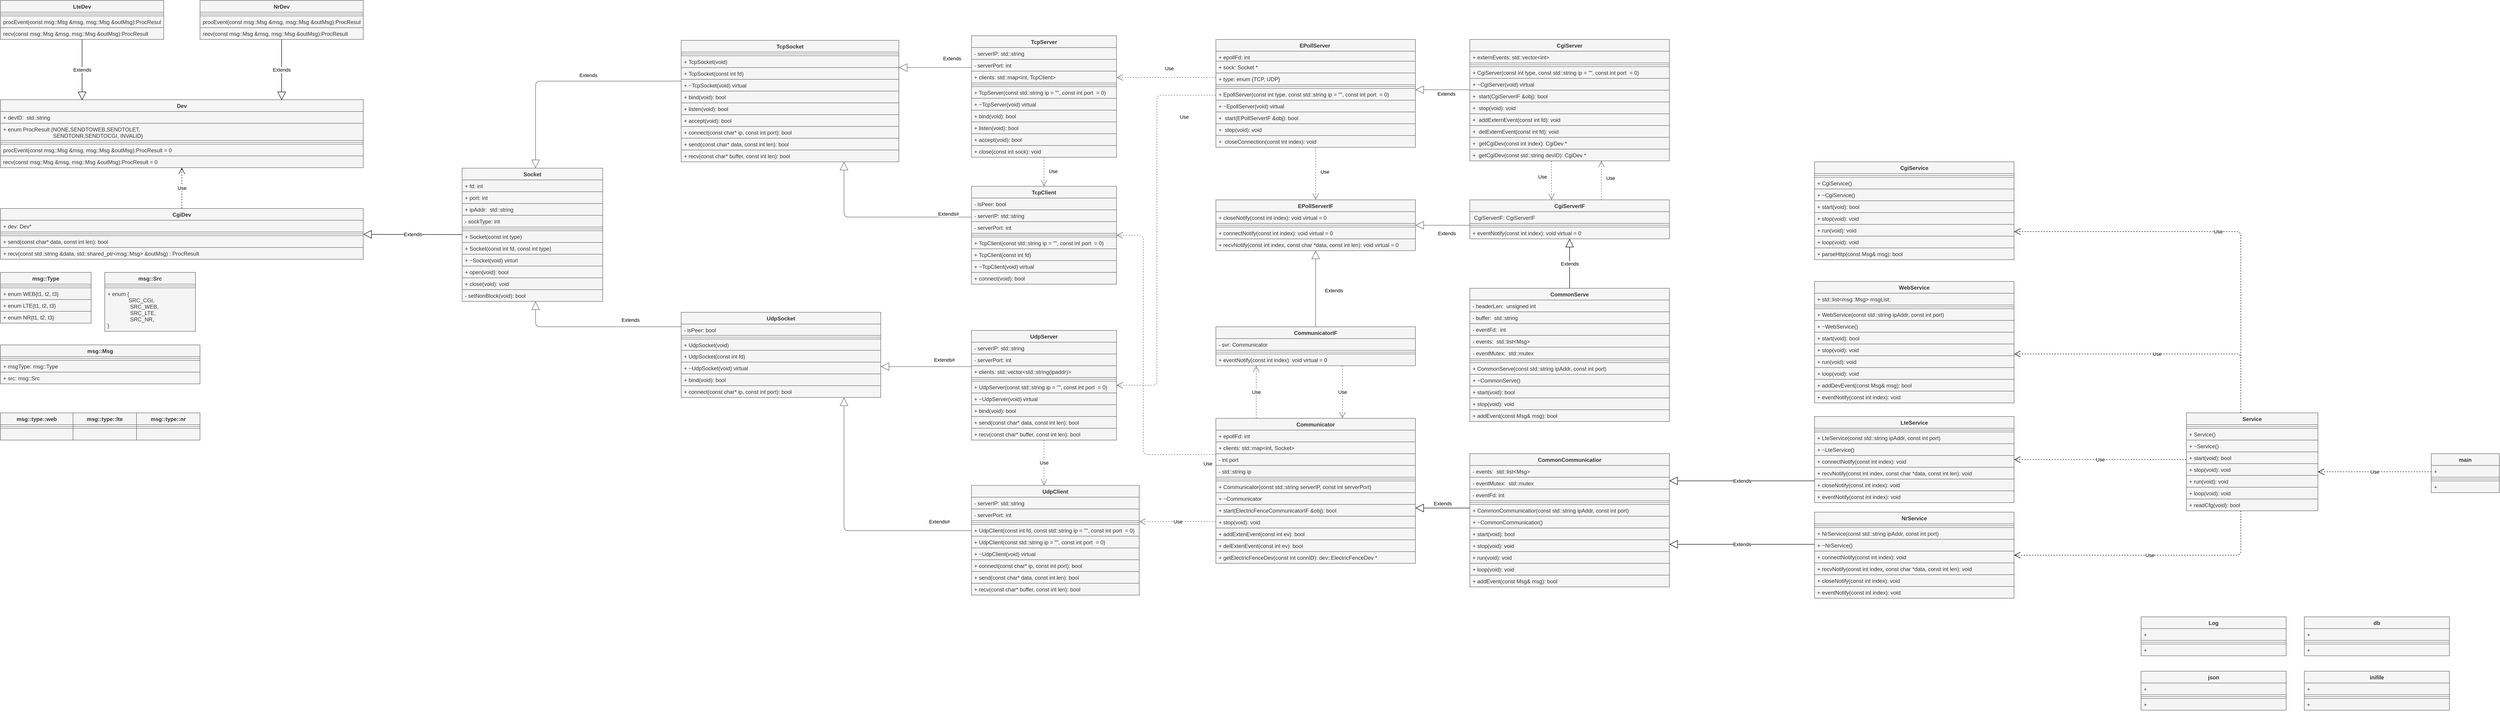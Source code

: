 <mxfile pages="2">
    <diagram id="CaLQMcqELtkLmFKi7LH4" name="Class">
        <mxGraphModel dx="4767" dy="789" grid="1" gridSize="10" guides="1" tooltips="1" connect="1" arrows="1" fold="1" page="1" pageScale="1" pageWidth="827" pageHeight="1169" background="#FFFFFF" math="0" shadow="0">
            <root>
                <mxCell id="7oyMfcrtrYP2oRAm5wUV-0"/>
                <mxCell id="7oyMfcrtrYP2oRAm5wUV-1" parent="7oyMfcrtrYP2oRAm5wUV-0"/>
                <mxCell id="49" value="Dev" style="swimlane;fontStyle=1;align=center;verticalAlign=top;childLayout=stackLayout;horizontal=1;startSize=26;horizontalStack=0;resizeParent=1;resizeParentMax=0;resizeLast=0;collapsible=1;marginBottom=0;fillColor=#f5f5f5;fontColor=#333333;strokeColor=#666666;" parent="7oyMfcrtrYP2oRAm5wUV-1" vertex="1">
                    <mxGeometry x="-3240" y="259" width="800" height="150" as="geometry">
                        <mxRectangle x="-3150" y="130" width="60" height="30" as="alternateBounds"/>
                    </mxGeometry>
                </mxCell>
                <mxCell id="50" value="+ devID:  std::string" style="text;align=left;verticalAlign=top;spacingLeft=4;spacingRight=4;overflow=hidden;rotatable=0;points=[[0,0.5],[1,0.5]];portConstraint=eastwest;fillColor=#f5f5f5;fontColor=#333333;strokeColor=#666666;" parent="49" vertex="1">
                    <mxGeometry y="26" width="800" height="26" as="geometry"/>
                </mxCell>
                <mxCell id="52" value="+ enum ProcResult {NONE,SENDTOWEB,SENDTOLET,&#10;                                 SENDTONR,SENDTOCGI, INVALID}" style="text;align=left;verticalAlign=top;spacingLeft=4;spacingRight=4;overflow=hidden;rotatable=0;points=[[0,0.5],[1,0.5]];portConstraint=eastwest;fillColor=#f5f5f5;fontColor=#333333;strokeColor=#666666;" parent="49" vertex="1">
                    <mxGeometry y="52" width="800" height="38" as="geometry"/>
                </mxCell>
                <mxCell id="53" value="" style="line;strokeWidth=1;align=left;verticalAlign=middle;spacingTop=-1;spacingLeft=3;spacingRight=3;rotatable=0;labelPosition=right;points=[];portConstraint=eastwest;fillColor=#f5f5f5;fontColor=#333333;strokeColor=#666666;" parent="49" vertex="1">
                    <mxGeometry y="90" width="800" height="8" as="geometry"/>
                </mxCell>
                <mxCell id="54" value="procEvent(const msg::Msg &amp;msg, msg::Msg &amp;outMsg):ProcResult = 0" style="text;align=left;verticalAlign=top;spacingLeft=4;spacingRight=4;overflow=hidden;rotatable=0;points=[[0,0.5],[1,0.5]];portConstraint=eastwest;fillColor=#f5f5f5;fontColor=#333333;strokeColor=#666666;" parent="49" vertex="1">
                    <mxGeometry y="98" width="800" height="26" as="geometry"/>
                </mxCell>
                <mxCell id="55" value="recv(const msg::Msg &amp;msg, msg::Msg &amp;outMsg):ProcResult = 0" style="text;align=left;verticalAlign=top;spacingLeft=4;spacingRight=4;overflow=hidden;rotatable=0;points=[[0,0.5],[1,0.5]];portConstraint=eastwest;fillColor=#f5f5f5;fontColor=#333333;strokeColor=#666666;" parent="49" vertex="1">
                    <mxGeometry y="124" width="800" height="26" as="geometry"/>
                </mxCell>
                <mxCell id="57" value="LteDev&#10;" style="swimlane;fontStyle=1;align=center;verticalAlign=top;childLayout=stackLayout;horizontal=1;startSize=26;horizontalStack=0;resizeParent=1;resizeParentMax=0;resizeLast=0;collapsible=1;marginBottom=0;fillColor=#f5f5f5;fontColor=#333333;strokeColor=#666666;" parent="7oyMfcrtrYP2oRAm5wUV-1" vertex="1">
                    <mxGeometry x="-3240" y="40" width="360" height="86" as="geometry"/>
                </mxCell>
                <mxCell id="58" value="" style="line;strokeWidth=1;align=left;verticalAlign=middle;spacingTop=-1;spacingLeft=3;spacingRight=3;rotatable=0;labelPosition=right;points=[];portConstraint=eastwest;fillColor=#f5f5f5;fontColor=#333333;strokeColor=#666666;" parent="57" vertex="1">
                    <mxGeometry y="26" width="360" height="8" as="geometry"/>
                </mxCell>
                <mxCell id="59" value="procEvent(const msg::Msg &amp;msg, msg::Msg &amp;outMsg):ProcResult " style="text;align=left;verticalAlign=top;spacingLeft=4;spacingRight=4;overflow=hidden;rotatable=0;points=[[0,0.5],[1,0.5]];portConstraint=eastwest;fillColor=#f5f5f5;fontColor=#333333;strokeColor=#666666;" parent="57" vertex="1">
                    <mxGeometry y="34" width="360" height="26" as="geometry"/>
                </mxCell>
                <mxCell id="60" value="recv(const msg::Msg &amp;msg, msg::Msg &amp;outMsg):ProcResult &#10;" style="text;align=left;verticalAlign=top;spacingLeft=4;spacingRight=4;overflow=hidden;rotatable=0;points=[[0,0.5],[1,0.5]];portConstraint=eastwest;fillColor=#f5f5f5;fontColor=#333333;strokeColor=#666666;" parent="57" vertex="1">
                    <mxGeometry y="60" width="360" height="26" as="geometry"/>
                </mxCell>
                <mxCell id="61" value="NrDev&#10;" style="swimlane;fontStyle=1;align=center;verticalAlign=top;childLayout=stackLayout;horizontal=1;startSize=26;horizontalStack=0;resizeParent=1;resizeParentMax=0;resizeLast=0;collapsible=1;marginBottom=0;fillColor=#f5f5f5;fontColor=#333333;strokeColor=#666666;" parent="7oyMfcrtrYP2oRAm5wUV-1" vertex="1">
                    <mxGeometry x="-2800" y="40" width="360" height="86" as="geometry"/>
                </mxCell>
                <mxCell id="62" value="" style="line;strokeWidth=1;align=left;verticalAlign=middle;spacingTop=-1;spacingLeft=3;spacingRight=3;rotatable=0;labelPosition=right;points=[];portConstraint=eastwest;fillColor=#f5f5f5;fontColor=#333333;strokeColor=#666666;" parent="61" vertex="1">
                    <mxGeometry y="26" width="360" height="8" as="geometry"/>
                </mxCell>
                <mxCell id="63" value="procEvent(const msg::Msg &amp;msg, msg::Msg &amp;outMsg):ProcResult " style="text;align=left;verticalAlign=top;spacingLeft=4;spacingRight=4;overflow=hidden;rotatable=0;points=[[0,0.5],[1,0.5]];portConstraint=eastwest;fillColor=#f5f5f5;fontColor=#333333;strokeColor=#666666;" parent="61" vertex="1">
                    <mxGeometry y="34" width="360" height="26" as="geometry"/>
                </mxCell>
                <mxCell id="64" value="recv(const msg::Msg &amp;msg, msg::Msg &amp;outMsg):ProcResult &#10;" style="text;align=left;verticalAlign=top;spacingLeft=4;spacingRight=4;overflow=hidden;rotatable=0;points=[[0,0.5],[1,0.5]];portConstraint=eastwest;fillColor=#f5f5f5;fontColor=#333333;strokeColor=#666666;" parent="61" vertex="1">
                    <mxGeometry y="60" width="360" height="26" as="geometry"/>
                </mxCell>
                <mxCell id="65" value="Extends" style="endArrow=block;endSize=16;endFill=0;html=1;" parent="7oyMfcrtrYP2oRAm5wUV-1" source="57" edge="1">
                    <mxGeometry width="160" relative="1" as="geometry">
                        <mxPoint x="-2900" y="420" as="sourcePoint"/>
                        <mxPoint x="-3060" y="260" as="targetPoint"/>
                    </mxGeometry>
                </mxCell>
                <mxCell id="66" value="Extends" style="endArrow=block;endSize=16;endFill=0;html=1;entryX=0.775;entryY=0.007;entryDx=0;entryDy=0;entryPerimeter=0;" parent="7oyMfcrtrYP2oRAm5wUV-1" source="61" target="49" edge="1">
                    <mxGeometry width="160" relative="1" as="geometry">
                        <mxPoint x="-2599.999" y="338" as="sourcePoint"/>
                        <mxPoint x="-2599.87" y="260.002" as="targetPoint"/>
                    </mxGeometry>
                </mxCell>
                <mxCell id="67" value="CgiDev" style="swimlane;fontStyle=1;align=center;verticalAlign=top;childLayout=stackLayout;horizontal=1;startSize=26;horizontalStack=0;resizeParent=1;resizeParentMax=0;resizeLast=0;collapsible=1;marginBottom=0;fillColor=#f5f5f5;fontColor=#333333;strokeColor=#666666;" parent="7oyMfcrtrYP2oRAm5wUV-1" vertex="1">
                    <mxGeometry x="-3240" y="499" width="800" height="112" as="geometry"/>
                </mxCell>
                <mxCell id="68" value="+ dev: Dev*" style="text;align=left;verticalAlign=top;spacingLeft=4;spacingRight=4;overflow=hidden;rotatable=0;points=[[0,0.5],[1,0.5]];portConstraint=eastwest;fillColor=#f5f5f5;fontColor=#333333;strokeColor=#666666;" parent="67" vertex="1">
                    <mxGeometry y="26" width="800" height="26" as="geometry"/>
                </mxCell>
                <mxCell id="69" value="" style="line;strokeWidth=1;align=left;verticalAlign=middle;spacingTop=-1;spacingLeft=3;spacingRight=3;rotatable=0;labelPosition=right;points=[];portConstraint=eastwest;fillColor=#f5f5f5;fontColor=#333333;strokeColor=#666666;" parent="67" vertex="1">
                    <mxGeometry y="52" width="800" height="8" as="geometry"/>
                </mxCell>
                <mxCell id="70" value="+ send(const char* data, const int len): bool" style="text;align=left;verticalAlign=top;spacingLeft=4;spacingRight=4;overflow=hidden;rotatable=0;points=[[0,0.5],[1,0.5]];portConstraint=eastwest;fillColor=#f5f5f5;fontColor=#333333;strokeColor=#666666;" parent="67" vertex="1">
                    <mxGeometry y="60" width="800" height="26" as="geometry"/>
                </mxCell>
                <mxCell id="262" value="+ recv(const std::string &amp;data, std::shared_ptr&lt;msg::Msg&gt; &amp;outMsg) : ProcResult " style="text;align=left;verticalAlign=top;spacingLeft=4;spacingRight=4;overflow=hidden;rotatable=0;points=[[0,0.5],[1,0.5]];portConstraint=eastwest;fillColor=#f5f5f5;fontColor=#333333;strokeColor=#666666;" parent="67" vertex="1">
                    <mxGeometry y="86" width="800" height="26" as="geometry"/>
                </mxCell>
                <mxCell id="72" value="Use" style="endArrow=open;endSize=12;dashed=1;html=1;" parent="7oyMfcrtrYP2oRAm5wUV-1" source="67" target="49" edge="1">
                    <mxGeometry width="160" relative="1" as="geometry">
                        <mxPoint x="-2880" y="379" as="sourcePoint"/>
                        <mxPoint x="-2720" y="379" as="targetPoint"/>
                    </mxGeometry>
                </mxCell>
                <mxCell id="73" value="msg::Msg" style="swimlane;fontStyle=1;align=center;verticalAlign=top;childLayout=stackLayout;horizontal=1;startSize=26;horizontalStack=0;resizeParent=1;resizeParentMax=0;resizeLast=0;collapsible=1;marginBottom=0;fillColor=#f5f5f5;fontColor=#333333;strokeColor=#666666;" parent="7oyMfcrtrYP2oRAm5wUV-1" vertex="1">
                    <mxGeometry x="-3240" y="800" width="440" height="86" as="geometry"/>
                </mxCell>
                <mxCell id="74" value="" style="line;strokeWidth=1;align=left;verticalAlign=middle;spacingTop=-1;spacingLeft=3;spacingRight=3;rotatable=0;labelPosition=right;points=[];portConstraint=eastwest;fillColor=#f5f5f5;fontColor=#333333;strokeColor=#666666;" parent="73" vertex="1">
                    <mxGeometry y="26" width="440" height="8" as="geometry"/>
                </mxCell>
                <mxCell id="75" value="+ msgType: msg::Type" style="text;align=left;verticalAlign=top;spacingLeft=4;spacingRight=4;overflow=hidden;rotatable=0;points=[[0,0.5],[1,0.5]];portConstraint=eastwest;fillColor=#f5f5f5;fontColor=#333333;strokeColor=#666666;" parent="73" vertex="1">
                    <mxGeometry y="34" width="440" height="26" as="geometry"/>
                </mxCell>
                <mxCell id="76" value="+ src: msg::Src" style="text;align=left;verticalAlign=top;spacingLeft=4;spacingRight=4;overflow=hidden;rotatable=0;points=[[0,0.5],[1,0.5]];portConstraint=eastwest;fillColor=#f5f5f5;fontColor=#333333;strokeColor=#666666;" parent="73" vertex="1">
                    <mxGeometry y="60" width="440" height="26" as="geometry"/>
                </mxCell>
                <mxCell id="77" value="msg::type::web" style="swimlane;fontStyle=1;align=center;verticalAlign=top;childLayout=stackLayout;horizontal=1;startSize=26;horizontalStack=0;resizeParent=1;resizeParentMax=0;resizeLast=0;collapsible=1;marginBottom=0;fillColor=#f5f5f5;fontColor=#333333;strokeColor=#666666;" parent="7oyMfcrtrYP2oRAm5wUV-1" vertex="1">
                    <mxGeometry x="-3240" y="950" width="160" height="60" as="geometry"/>
                </mxCell>
                <mxCell id="78" value="" style="line;strokeWidth=1;align=left;verticalAlign=middle;spacingTop=-1;spacingLeft=3;spacingRight=3;rotatable=0;labelPosition=right;points=[];portConstraint=eastwest;fillColor=#f5f5f5;fontColor=#333333;strokeColor=#666666;" parent="77" vertex="1">
                    <mxGeometry y="26" width="160" height="8" as="geometry"/>
                </mxCell>
                <mxCell id="79" value="" style="text;align=left;verticalAlign=top;spacingLeft=4;spacingRight=4;overflow=hidden;rotatable=0;points=[[0,0.5],[1,0.5]];portConstraint=eastwest;fillColor=#f5f5f5;fontColor=#333333;strokeColor=#666666;" parent="77" vertex="1">
                    <mxGeometry y="34" width="160" height="26" as="geometry"/>
                </mxCell>
                <mxCell id="80" value="msg::type::lte" style="swimlane;fontStyle=1;align=center;verticalAlign=top;childLayout=stackLayout;horizontal=1;startSize=26;horizontalStack=0;resizeParent=1;resizeParentMax=0;resizeLast=0;collapsible=1;marginBottom=0;fillColor=#f5f5f5;fontColor=#333333;strokeColor=#666666;" parent="7oyMfcrtrYP2oRAm5wUV-1" vertex="1">
                    <mxGeometry x="-3080" y="950" width="140" height="60" as="geometry"/>
                </mxCell>
                <mxCell id="81" value="" style="line;strokeWidth=1;align=left;verticalAlign=middle;spacingTop=-1;spacingLeft=3;spacingRight=3;rotatable=0;labelPosition=right;points=[];portConstraint=eastwest;fillColor=#f5f5f5;fontColor=#333333;strokeColor=#666666;" parent="80" vertex="1">
                    <mxGeometry y="26" width="140" height="8" as="geometry"/>
                </mxCell>
                <mxCell id="82" value="" style="text;align=left;verticalAlign=top;spacingLeft=4;spacingRight=4;overflow=hidden;rotatable=0;points=[[0,0.5],[1,0.5]];portConstraint=eastwest;fillColor=#f5f5f5;fontColor=#333333;strokeColor=#666666;" parent="80" vertex="1">
                    <mxGeometry y="34" width="140" height="26" as="geometry"/>
                </mxCell>
                <mxCell id="83" value="msg::Src" style="swimlane;fontStyle=1;align=center;verticalAlign=top;childLayout=stackLayout;horizontal=1;startSize=26;horizontalStack=0;resizeParent=1;resizeParentMax=0;resizeLast=0;collapsible=1;marginBottom=0;fillColor=#f5f5f5;fontColor=#333333;strokeColor=#666666;" parent="7oyMfcrtrYP2oRAm5wUV-1" vertex="1">
                    <mxGeometry x="-3010" y="640" width="200" height="130" as="geometry"/>
                </mxCell>
                <mxCell id="85" value="" style="line;strokeWidth=1;align=left;verticalAlign=middle;spacingTop=-1;spacingLeft=3;spacingRight=3;rotatable=0;labelPosition=right;points=[];portConstraint=eastwest;fillColor=#f5f5f5;fontColor=#333333;strokeColor=#666666;" parent="83" vertex="1">
                    <mxGeometry y="26" width="200" height="8" as="geometry"/>
                </mxCell>
                <mxCell id="84" value="+ enum {&#10;              SRC_CGI, &#10;               SRC_WEB,&#10;               SRC_LTE,&#10;               SRC_NR,&#10;}" style="text;align=left;verticalAlign=top;spacingLeft=4;spacingRight=4;overflow=hidden;rotatable=0;points=[[0,0.5],[1,0.5]];portConstraint=eastwest;fillColor=#f5f5f5;fontColor=#333333;strokeColor=#666666;" parent="83" vertex="1">
                    <mxGeometry y="34" width="200" height="96" as="geometry"/>
                </mxCell>
                <mxCell id="86" value="msg::Type" style="swimlane;fontStyle=1;align=center;verticalAlign=top;childLayout=stackLayout;horizontal=1;startSize=26;horizontalStack=0;resizeParent=1;resizeParentMax=0;resizeLast=0;collapsible=1;marginBottom=0;fillColor=#f5f5f5;fontColor=#333333;strokeColor=#666666;" parent="7oyMfcrtrYP2oRAm5wUV-1" vertex="1">
                    <mxGeometry x="-3240" y="640" width="200" height="112" as="geometry"/>
                </mxCell>
                <mxCell id="87" value="" style="line;strokeWidth=1;align=left;verticalAlign=middle;spacingTop=-1;spacingLeft=3;spacingRight=3;rotatable=0;labelPosition=right;points=[];portConstraint=eastwest;fillColor=#f5f5f5;fontColor=#333333;strokeColor=#666666;" parent="86" vertex="1">
                    <mxGeometry y="26" width="200" height="8" as="geometry"/>
                </mxCell>
                <mxCell id="88" value="+ enum WEB{t1, t2, t3}" style="text;align=left;verticalAlign=top;spacingLeft=4;spacingRight=4;overflow=hidden;rotatable=0;points=[[0,0.5],[1,0.5]];portConstraint=eastwest;fillColor=#f5f5f5;fontColor=#333333;strokeColor=#666666;" parent="86" vertex="1">
                    <mxGeometry y="34" width="200" height="26" as="geometry"/>
                </mxCell>
                <mxCell id="89" value="+ enum LTE{t1, t2, t3}" style="text;align=left;verticalAlign=top;spacingLeft=4;spacingRight=4;overflow=hidden;rotatable=0;points=[[0,0.5],[1,0.5]];portConstraint=eastwest;fillColor=#f5f5f5;fontColor=#333333;strokeColor=#666666;" parent="86" vertex="1">
                    <mxGeometry y="60" width="200" height="26" as="geometry"/>
                </mxCell>
                <mxCell id="90" value="+ enum NR{t1, t2, t3}" style="text;align=left;verticalAlign=top;spacingLeft=4;spacingRight=4;overflow=hidden;rotatable=0;points=[[0,0.5],[1,0.5]];portConstraint=eastwest;fillColor=#f5f5f5;fontColor=#333333;strokeColor=#666666;" parent="86" vertex="1">
                    <mxGeometry y="86" width="200" height="26" as="geometry"/>
                </mxCell>
                <mxCell id="91" value="msg::type::nr" style="swimlane;fontStyle=1;align=center;verticalAlign=top;childLayout=stackLayout;horizontal=1;startSize=26;horizontalStack=0;resizeParent=1;resizeParentMax=0;resizeLast=0;collapsible=1;marginBottom=0;fillColor=#f5f5f5;fontColor=#333333;strokeColor=#666666;" parent="7oyMfcrtrYP2oRAm5wUV-1" vertex="1">
                    <mxGeometry x="-2940" y="950" width="140" height="60" as="geometry"/>
                </mxCell>
                <mxCell id="92" value="" style="line;strokeWidth=1;align=left;verticalAlign=middle;spacingTop=-1;spacingLeft=3;spacingRight=3;rotatable=0;labelPosition=right;points=[];portConstraint=eastwest;fillColor=#f5f5f5;fontColor=#333333;strokeColor=#666666;" parent="91" vertex="1">
                    <mxGeometry y="26" width="140" height="8" as="geometry"/>
                </mxCell>
                <mxCell id="93" value="" style="text;align=left;verticalAlign=top;spacingLeft=4;spacingRight=4;overflow=hidden;rotatable=0;points=[[0,0.5],[1,0.5]];portConstraint=eastwest;fillColor=#f5f5f5;fontColor=#333333;strokeColor=#666666;" parent="91" vertex="1">
                    <mxGeometry y="34" width="140" height="26" as="geometry"/>
                </mxCell>
                <mxCell id="94" value="Extends" style="endArrow=block;endSize=16;endFill=0;html=1;edgeStyle=orthogonalEdgeStyle;fillColor=#f5f5f5;strokeColor=#666666;" parent="7oyMfcrtrYP2oRAm5wUV-1" source="149" target="198" edge="1">
                    <mxGeometry x="-0.2" y="-13" width="160" relative="1" as="geometry">
                        <mxPoint x="-1541" y="294" as="sourcePoint"/>
                        <mxPoint x="-1649" y="294" as="targetPoint"/>
                        <mxPoint as="offset"/>
                        <Array as="points">
                            <mxPoint x="-2060" y="218"/>
                        </Array>
                    </mxGeometry>
                </mxCell>
                <mxCell id="95" value="Use" style="endArrow=open;endSize=12;dashed=1;html=1;edgeStyle=orthogonalEdgeStyle;fillColor=#f5f5f5;strokeColor=#666666;" parent="7oyMfcrtrYP2oRAm5wUV-1" source="210" target="132" edge="1">
                    <mxGeometry x="-0.05" y="20" width="160" relative="1" as="geometry">
                        <mxPoint x="-911.88" y="395.002" as="sourcePoint"/>
                        <mxPoint x="-709" y="405" as="targetPoint"/>
                        <Array as="points">
                            <mxPoint x="-929" y="385"/>
                            <mxPoint x="-929" y="385"/>
                        </Array>
                        <mxPoint as="offset"/>
                    </mxGeometry>
                </mxCell>
                <mxCell id="96" value="Extends" style="endArrow=block;endSize=16;endFill=0;html=1;edgeStyle=orthogonalEdgeStyle;fillColor=#f5f5f5;strokeColor=#666666;" parent="7oyMfcrtrYP2oRAm5wUV-1" source="141" target="198" edge="1">
                    <mxGeometry x="-0.406" y="-15" width="160" relative="1" as="geometry">
                        <mxPoint x="-1549" y="630" as="sourcePoint"/>
                        <mxPoint x="-1861.04" y="339.004" as="targetPoint"/>
                        <Array as="points">
                            <mxPoint x="-2060" y="760"/>
                        </Array>
                        <mxPoint as="offset"/>
                    </mxGeometry>
                </mxCell>
                <mxCell id="97" value="Extends" style="endArrow=block;endSize=16;endFill=0;html=1;edgeStyle=orthogonalEdgeStyle;fillColor=#f5f5f5;strokeColor=#666666;" parent="7oyMfcrtrYP2oRAm5wUV-1" source="210" target="149" edge="1">
                    <mxGeometry x="-0.333" y="-22" width="160" relative="1" as="geometry">
                        <mxPoint x="-1071" y="304" as="sourcePoint"/>
                        <mxPoint x="-1219" y="304" as="targetPoint"/>
                        <mxPoint x="10" y="2" as="offset"/>
                        <Array as="points">
                            <mxPoint x="-1149" y="188"/>
                            <mxPoint x="-1149" y="188"/>
                        </Array>
                    </mxGeometry>
                </mxCell>
                <mxCell id="98" value="Extends#" style="endArrow=block;endSize=16;endFill=0;html=1;edgeStyle=orthogonalEdgeStyle;fillColor=#f5f5f5;strokeColor=#666666;" parent="7oyMfcrtrYP2oRAm5wUV-1" source="132" target="149" edge="1">
                    <mxGeometry x="0.432" y="-230" width="160" relative="1" as="geometry">
                        <mxPoint x="-1070" y="468" as="sourcePoint"/>
                        <mxPoint x="-1219" y="468" as="targetPoint"/>
                        <mxPoint as="offset"/>
                        <Array as="points">
                            <mxPoint x="-1380" y="518"/>
                        </Array>
                    </mxGeometry>
                </mxCell>
                <mxCell id="99" value="Extends#" style="endArrow=block;endSize=16;endFill=0;html=1;edgeStyle=orthogonalEdgeStyle;fillColor=#f5f5f5;strokeColor=#666666;" parent="7oyMfcrtrYP2oRAm5wUV-1" source="167" target="141" edge="1">
                    <mxGeometry x="-0.4" y="-15" width="160" relative="1" as="geometry">
                        <mxPoint x="-1072" y="716" as="sourcePoint"/>
                        <mxPoint x="-879" y="505" as="targetPoint"/>
                        <mxPoint as="offset"/>
                        <Array as="points">
                            <mxPoint x="-1199" y="848"/>
                            <mxPoint x="-1199" y="848"/>
                        </Array>
                    </mxGeometry>
                </mxCell>
                <mxCell id="100" value="Extends#" style="endArrow=block;endSize=16;endFill=0;html=1;edgeStyle=orthogonalEdgeStyle;fillColor=#f5f5f5;strokeColor=#666666;" parent="7oyMfcrtrYP2oRAm5wUV-1" target="141" edge="1" source="367">
                    <mxGeometry x="-0.753" y="-20" width="160" relative="1" as="geometry">
                        <mxPoint x="-1099" y="1128" as="sourcePoint"/>
                        <mxPoint x="-1219" y="895.005" as="targetPoint"/>
                        <Array as="points">
                            <mxPoint x="-1380" y="1210"/>
                        </Array>
                        <mxPoint as="offset"/>
                    </mxGeometry>
                </mxCell>
                <mxCell id="101" value="Use" style="endArrow=open;endSize=12;dashed=1;html=1;edgeStyle=orthogonalEdgeStyle;fillColor=#f5f5f5;strokeColor=#666666;" parent="7oyMfcrtrYP2oRAm5wUV-1" source="187" target="221" edge="1">
                    <mxGeometry x="0.033" y="-22" width="160" relative="1" as="geometry">
                        <mxPoint x="220" y="336" as="sourcePoint"/>
                        <mxPoint x="270" y="476" as="targetPoint"/>
                        <Array as="points">
                            <mxPoint x="180" y="456"/>
                            <mxPoint x="180" y="456"/>
                        </Array>
                        <mxPoint x="2" y="-10" as="offset"/>
                    </mxGeometry>
                </mxCell>
                <mxCell id="102" value="Use" style="endArrow=open;endSize=12;dashed=1;html=1;edgeStyle=orthogonalEdgeStyle;fillColor=#f5f5f5;strokeColor=#666666;" parent="7oyMfcrtrYP2oRAm5wUV-1" source="177" target="210" edge="1">
                    <mxGeometry x="-0.053" y="-20" width="160" relative="1" as="geometry">
                        <mxPoint x="-565" y="548" as="sourcePoint"/>
                        <mxPoint x="-861" y="376" as="targetPoint"/>
                        <Array as="points">
                            <mxPoint x="-689" y="210"/>
                            <mxPoint x="-689" y="210"/>
                        </Array>
                        <mxPoint as="offset"/>
                    </mxGeometry>
                </mxCell>
                <mxCell id="103" value="Extends" style="endArrow=block;endSize=16;endFill=0;html=1;edgeStyle=elbowEdgeStyle;fillColor=#f5f5f5;strokeColor=#666666;" parent="7oyMfcrtrYP2oRAm5wUV-1" source="187" target="177" edge="1">
                    <mxGeometry x="-0.13" y="9" width="160" relative="1" as="geometry">
                        <mxPoint x="-440" y="466" as="sourcePoint"/>
                        <mxPoint x="-280" y="466" as="targetPoint"/>
                        <mxPoint as="offset"/>
                        <Array as="points">
                            <mxPoint x="-20" y="237"/>
                        </Array>
                    </mxGeometry>
                </mxCell>
                <mxCell id="104" value="Extends" style="endArrow=block;endSize=16;endFill=0;html=1;edgeStyle=orthogonalEdgeStyle;fillColor=#f5f5f5;strokeColor=#666666;" parent="7oyMfcrtrYP2oRAm5wUV-1" source="221" target="127" edge="1">
                    <mxGeometry x="-0.138" y="18" width="160" relative="1" as="geometry">
                        <mxPoint x="100" y="746" as="sourcePoint"/>
                        <mxPoint x="-110" y="596" as="targetPoint"/>
                        <Array as="points">
                            <mxPoint x="-20" y="536"/>
                            <mxPoint x="-20" y="536"/>
                        </Array>
                        <mxPoint as="offset"/>
                    </mxGeometry>
                </mxCell>
                <mxCell id="105" value="Use" style="endArrow=open;endSize=12;dashed=1;html=1;edgeStyle=orthogonalEdgeStyle;fillColor=#f5f5f5;strokeColor=#666666;" parent="7oyMfcrtrYP2oRAm5wUV-1" source="177" target="127" edge="1">
                    <mxGeometry x="-0.069" y="20" width="160" relative="1" as="geometry">
                        <mxPoint x="-60" y="296" as="sourcePoint"/>
                        <mxPoint x="-330" y="514" as="targetPoint"/>
                        <Array as="points"/>
                        <mxPoint as="offset"/>
                    </mxGeometry>
                </mxCell>
                <mxCell id="106" value="Use" style="endArrow=open;endSize=12;dashed=1;html=1;edgeStyle=orthogonalEdgeStyle;fillColor=#f5f5f5;strokeColor=#666666;" parent="7oyMfcrtrYP2oRAm5wUV-1" source="221" target="187" edge="1">
                    <mxGeometry x="0.133" y="-20" width="160" relative="1" as="geometry">
                        <mxPoint x="300" y="514" as="sourcePoint"/>
                        <mxPoint x="300" y="332" as="targetPoint"/>
                        <Array as="points">
                            <mxPoint x="290" y="446"/>
                            <mxPoint x="290" y="446"/>
                        </Array>
                        <mxPoint as="offset"/>
                    </mxGeometry>
                </mxCell>
                <mxCell id="107" value="Use" style="endArrow=open;endSize=12;dashed=1;html=1;edgeStyle=orthogonalEdgeStyle;fillColor=#f5f5f5;strokeColor=#666666;" parent="7oyMfcrtrYP2oRAm5wUV-1" source="167" edge="1" target="367">
                    <mxGeometry width="160" relative="1" as="geometry">
                        <mxPoint x="-1129" y="818" as="sourcePoint"/>
                        <mxPoint x="-939" y="1092" as="targetPoint"/>
                        <Array as="points">
                            <mxPoint x="-939" y="1080"/>
                            <mxPoint x="-939" y="1080"/>
                        </Array>
                    </mxGeometry>
                </mxCell>
                <mxCell id="108" value="Extends" style="endArrow=block;endSize=16;endFill=0;html=1;edgeStyle=orthogonalEdgeStyle;fillColor=#f5f5f5;strokeColor=#666666;" parent="7oyMfcrtrYP2oRAm5wUV-1" source="110" target="127" edge="1">
                    <mxGeometry x="-0.048" y="-40" width="160" relative="1" as="geometry">
                        <mxPoint x="-120" y="738" as="sourcePoint"/>
                        <mxPoint x="40" y="738" as="targetPoint"/>
                        <Array as="points">
                            <mxPoint x="-340" y="700"/>
                            <mxPoint x="-340" y="700"/>
                        </Array>
                        <mxPoint as="offset"/>
                    </mxGeometry>
                </mxCell>
                <mxCell id="109" value="Use" style="endArrow=open;endSize=12;dashed=1;html=1;edgeStyle=orthogonalEdgeStyle;fillColor=#f5f5f5;strokeColor=#666666;" parent="7oyMfcrtrYP2oRAm5wUV-1" source="114" target="132" edge="1">
                    <mxGeometry x="-0.947" y="20" width="160" relative="1" as="geometry">
                        <mxPoint x="-260" y="738" as="sourcePoint"/>
                        <mxPoint x="-420" y="738" as="targetPoint"/>
                        <Array as="points">
                            <mxPoint x="-720" y="1042"/>
                            <mxPoint x="-720" y="558"/>
                        </Array>
                        <mxPoint as="offset"/>
                    </mxGeometry>
                </mxCell>
                <mxCell id="110" value="CommunicatorIF" style="swimlane;fontStyle=1;align=center;verticalAlign=top;childLayout=stackLayout;horizontal=1;startSize=26;horizontalStack=0;resizeParent=1;resizeParentMax=0;resizeLast=0;collapsible=1;marginBottom=0;fillColor=#f5f5f5;fontColor=#333333;strokeColor=#666666;" parent="7oyMfcrtrYP2oRAm5wUV-1" vertex="1">
                    <mxGeometry x="-560" y="760" width="440" height="86" as="geometry"/>
                </mxCell>
                <mxCell id="111" value="- svr: Communicator" style="text;align=left;verticalAlign=top;spacingLeft=4;spacingRight=4;overflow=hidden;rotatable=0;points=[[0,0.5],[1,0.5]];portConstraint=eastwest;fillColor=#f5f5f5;fontColor=#333333;strokeColor=#666666;" parent="110" vertex="1">
                    <mxGeometry y="26" width="440" height="26" as="geometry"/>
                </mxCell>
                <mxCell id="112" value="" style="line;strokeWidth=1;align=left;verticalAlign=middle;spacingTop=-1;spacingLeft=3;spacingRight=3;rotatable=0;labelPosition=right;points=[];portConstraint=eastwest;fillColor=#f5f5f5;fontColor=#333333;strokeColor=#666666;" parent="110" vertex="1">
                    <mxGeometry y="52" width="440" height="8" as="geometry"/>
                </mxCell>
                <mxCell id="113" value="+ eventNotify(const int index): void virtual = 0" style="text;align=left;verticalAlign=top;spacingLeft=4;spacingRight=4;overflow=hidden;rotatable=0;points=[[0,0.5],[1,0.5]];portConstraint=eastwest;fillColor=#f5f5f5;fontColor=#333333;strokeColor=#666666;" parent="110" vertex="1">
                    <mxGeometry y="60" width="440" height="26" as="geometry"/>
                </mxCell>
                <mxCell id="114" value="Communicator" style="swimlane;fontStyle=1;align=center;verticalAlign=top;childLayout=stackLayout;horizontal=1;startSize=26;horizontalStack=0;resizeParent=1;resizeParentMax=0;resizeLast=0;collapsible=1;marginBottom=0;fillColor=#f5f5f5;fontColor=#333333;strokeColor=#666666;" parent="7oyMfcrtrYP2oRAm5wUV-1" vertex="1">
                    <mxGeometry x="-560" y="962" width="440" height="320" as="geometry"/>
                </mxCell>
                <mxCell id="115" value="+ epollFd: int" style="text;align=left;verticalAlign=top;spacingLeft=4;spacingRight=4;overflow=hidden;rotatable=0;points=[[0,0.5],[1,0.5]];portConstraint=eastwest;fillColor=#f5f5f5;fontColor=#333333;strokeColor=#666666;" parent="114" vertex="1">
                    <mxGeometry y="26" width="440" height="26" as="geometry"/>
                </mxCell>
                <mxCell id="116" value="+ clients: std::map&lt;int, Socket&gt;" style="text;align=left;verticalAlign=top;spacingLeft=4;spacingRight=4;overflow=hidden;rotatable=0;points=[[0,0.5],[1,0.5]];portConstraint=eastwest;fillColor=#f5f5f5;fontColor=#333333;strokeColor=#666666;" parent="114" vertex="1">
                    <mxGeometry y="52" width="440" height="26" as="geometry"/>
                </mxCell>
                <mxCell id="117" value="- int port" style="text;align=left;verticalAlign=top;spacingLeft=4;spacingRight=4;overflow=hidden;rotatable=0;points=[[0,0.5],[1,0.5]];portConstraint=eastwest;fillColor=#f5f5f5;fontColor=#333333;strokeColor=#666666;" parent="114" vertex="1">
                    <mxGeometry y="78" width="440" height="26" as="geometry"/>
                </mxCell>
                <mxCell id="118" value="- std::string ip" style="text;align=left;verticalAlign=top;spacingLeft=4;spacingRight=4;overflow=hidden;rotatable=0;points=[[0,0.5],[1,0.5]];portConstraint=eastwest;fillColor=#f5f5f5;fontColor=#333333;strokeColor=#666666;" parent="114" vertex="1">
                    <mxGeometry y="104" width="440" height="26" as="geometry"/>
                </mxCell>
                <mxCell id="119" value="" style="line;strokeWidth=1;align=left;verticalAlign=middle;spacingTop=-1;spacingLeft=3;spacingRight=3;rotatable=0;labelPosition=right;points=[];portConstraint=eastwest;fillColor=#f5f5f5;fontColor=#333333;strokeColor=#666666;" parent="114" vertex="1">
                    <mxGeometry y="130" width="440" height="8" as="geometry"/>
                </mxCell>
                <mxCell id="120" value="+ Communicator(const std::string serverIP, const int serverPort)" style="text;align=left;verticalAlign=top;spacingLeft=4;spacingRight=4;overflow=hidden;rotatable=0;points=[[0,0.5],[1,0.5]];portConstraint=eastwest;fillColor=#f5f5f5;fontColor=#333333;strokeColor=#666666;" parent="114" vertex="1">
                    <mxGeometry y="138" width="440" height="26" as="geometry"/>
                </mxCell>
                <mxCell id="121" value="+ ~Communicator" style="text;align=left;verticalAlign=top;spacingLeft=4;spacingRight=4;overflow=hidden;rotatable=0;points=[[0,0.5],[1,0.5]];portConstraint=eastwest;fillColor=#f5f5f5;fontColor=#333333;strokeColor=#666666;" parent="114" vertex="1">
                    <mxGeometry y="164" width="440" height="26" as="geometry"/>
                </mxCell>
                <mxCell id="122" value="+ start(ElectricFenceCommunicatorIF &amp;obj): bool" style="text;align=left;verticalAlign=top;spacingLeft=4;spacingRight=4;overflow=hidden;rotatable=0;points=[[0,0.5],[1,0.5]];portConstraint=eastwest;fillColor=#f5f5f5;fontColor=#333333;strokeColor=#666666;" parent="114" vertex="1">
                    <mxGeometry y="190" width="440" height="26" as="geometry"/>
                </mxCell>
                <mxCell id="123" value="+ stop(void): void" style="text;align=left;verticalAlign=top;spacingLeft=4;spacingRight=4;overflow=hidden;rotatable=0;points=[[0,0.5],[1,0.5]];portConstraint=eastwest;fillColor=#f5f5f5;fontColor=#333333;strokeColor=#666666;" parent="114" vertex="1">
                    <mxGeometry y="216" width="440" height="26" as="geometry"/>
                </mxCell>
                <mxCell id="124" value="+ addExtenEvent(const int ev): bool" style="text;align=left;verticalAlign=top;spacingLeft=4;spacingRight=4;overflow=hidden;rotatable=0;points=[[0,0.5],[1,0.5]];portConstraint=eastwest;fillColor=#f5f5f5;fontColor=#333333;strokeColor=#666666;" parent="114" vertex="1">
                    <mxGeometry y="242" width="440" height="26" as="geometry"/>
                </mxCell>
                <mxCell id="125" value="+ delExtenEvent(const int ev): bool" style="text;align=left;verticalAlign=top;spacingLeft=4;spacingRight=4;overflow=hidden;rotatable=0;points=[[0,0.5],[1,0.5]];portConstraint=eastwest;fillColor=#f5f5f5;fontColor=#333333;strokeColor=#666666;" parent="114" vertex="1">
                    <mxGeometry y="268" width="440" height="26" as="geometry"/>
                </mxCell>
                <mxCell id="126" value="+ getElectricFenceDev(const int connID): dev::ElectricFenceDev *" style="text;align=left;verticalAlign=top;spacingLeft=4;spacingRight=4;overflow=hidden;rotatable=0;points=[[0,0.5],[1,0.5]];portConstraint=eastwest;fillColor=#f5f5f5;fontColor=#333333;strokeColor=#666666;" parent="114" vertex="1">
                    <mxGeometry y="294" width="440" height="26" as="geometry"/>
                </mxCell>
                <mxCell id="127" value="EPollServerIF" style="swimlane;fontStyle=1;align=center;verticalAlign=top;childLayout=stackLayout;horizontal=1;startSize=26;horizontalStack=0;resizeParent=1;resizeParentMax=0;resizeLast=0;collapsible=1;marginBottom=0;fillColor=#f5f5f5;fontColor=#333333;strokeColor=#666666;" parent="7oyMfcrtrYP2oRAm5wUV-1" vertex="1">
                    <mxGeometry x="-560" y="480" width="440" height="112" as="geometry"/>
                </mxCell>
                <mxCell id="131" value="+ closeNotify(const int index): void virtual = 0" style="text;align=left;verticalAlign=top;spacingLeft=4;spacingRight=4;overflow=hidden;rotatable=0;points=[[0,0.5],[1,0.5]];portConstraint=eastwest;fillColor=#f5f5f5;fontColor=#333333;strokeColor=#666666;" parent="127" vertex="1">
                    <mxGeometry y="26" width="440" height="26" as="geometry"/>
                </mxCell>
                <mxCell id="128" value="" style="line;strokeWidth=1;align=left;verticalAlign=middle;spacingTop=-1;spacingLeft=3;spacingRight=3;rotatable=0;labelPosition=right;points=[];portConstraint=eastwest;fillColor=#f5f5f5;fontColor=#333333;strokeColor=#666666;" parent="127" vertex="1">
                    <mxGeometry y="52" width="440" height="8" as="geometry"/>
                </mxCell>
                <mxCell id="129" value="+ connectNotify(const int index): void virtual = 0" style="text;align=left;verticalAlign=top;spacingLeft=4;spacingRight=4;overflow=hidden;rotatable=0;points=[[0,0.5],[1,0.5]];portConstraint=eastwest;fillColor=#f5f5f5;fontColor=#333333;strokeColor=#666666;" parent="127" vertex="1">
                    <mxGeometry y="60" width="440" height="26" as="geometry"/>
                </mxCell>
                <mxCell id="130" value="+ recvNotify(const int index, const char *data, const int len): void virtual = 0" style="text;align=left;verticalAlign=top;spacingLeft=4;spacingRight=4;overflow=hidden;rotatable=0;points=[[0,0.5],[1,0.5]];portConstraint=eastwest;fillColor=#f5f5f5;fontColor=#333333;strokeColor=#666666;" parent="127" vertex="1">
                    <mxGeometry y="86" width="440" height="26" as="geometry"/>
                </mxCell>
                <mxCell id="132" value="TcpClient" style="swimlane;fontStyle=1;align=center;verticalAlign=top;childLayout=stackLayout;horizontal=1;startSize=26;horizontalStack=0;resizeParent=1;resizeParentMax=0;resizeLast=0;collapsible=1;marginBottom=0;fillColor=#f5f5f5;fontColor=#333333;strokeColor=#666666;" parent="7oyMfcrtrYP2oRAm5wUV-1" vertex="1">
                    <mxGeometry x="-1099" y="450" width="320" height="216" as="geometry">
                        <mxRectangle x="800" y="240" width="90" height="26" as="alternateBounds"/>
                    </mxGeometry>
                </mxCell>
                <mxCell id="133" value="- isPeer: bool" style="text;align=left;verticalAlign=top;spacingLeft=4;spacingRight=4;overflow=hidden;rotatable=0;points=[[0,0.5],[1,0.5]];portConstraint=eastwest;fillColor=#f5f5f5;fontColor=#333333;strokeColor=#666666;" parent="132" vertex="1">
                    <mxGeometry y="26" width="320" height="26" as="geometry"/>
                </mxCell>
                <mxCell id="134" value="- serverIP: std::string" style="text;align=left;verticalAlign=top;spacingLeft=4;spacingRight=4;overflow=hidden;rotatable=0;points=[[0,0.5],[1,0.5]];portConstraint=eastwest;fillColor=#f5f5f5;fontColor=#333333;strokeColor=#666666;" parent="132" vertex="1">
                    <mxGeometry y="52" width="320" height="26" as="geometry"/>
                </mxCell>
                <mxCell id="135" value="- serverPort: int" style="text;align=left;verticalAlign=top;spacingLeft=4;spacingRight=4;overflow=hidden;rotatable=0;points=[[0,0.5],[1,0.5]];portConstraint=eastwest;fillColor=#f5f5f5;fontColor=#333333;strokeColor=#666666;" parent="132" vertex="1">
                    <mxGeometry y="78" width="320" height="26" as="geometry"/>
                </mxCell>
                <mxCell id="136" value="" style="line;strokeWidth=1;align=left;verticalAlign=middle;spacingTop=-1;spacingLeft=3;spacingRight=3;rotatable=0;labelPosition=right;points=[];portConstraint=eastwest;fillColor=#f5f5f5;fontColor=#333333;strokeColor=#666666;" parent="132" vertex="1">
                    <mxGeometry y="104" width="320" height="8" as="geometry"/>
                </mxCell>
                <mxCell id="137" value="+ TcpClient(const std::string ip = &quot;&quot;, const int port  = 0)" style="text;align=left;verticalAlign=top;spacingLeft=4;spacingRight=4;overflow=hidden;rotatable=0;points=[[0,0.5],[1,0.5]];portConstraint=eastwest;fillColor=#f5f5f5;fontColor=#333333;strokeColor=#666666;" parent="132" vertex="1">
                    <mxGeometry y="112" width="320" height="26" as="geometry"/>
                </mxCell>
                <mxCell id="138" value="+ TcpClient(const int fd)" style="text;align=left;verticalAlign=top;spacingLeft=4;spacingRight=4;overflow=hidden;rotatable=0;points=[[0,0.5],[1,0.5]];portConstraint=eastwest;fillColor=#f5f5f5;fontColor=#333333;strokeColor=#666666;" parent="132" vertex="1">
                    <mxGeometry y="138" width="320" height="26" as="geometry"/>
                </mxCell>
                <mxCell id="139" value="+ ~TcpClient(void) virtual" style="text;align=left;verticalAlign=top;spacingLeft=4;spacingRight=4;overflow=hidden;rotatable=0;points=[[0,0.5],[1,0.5]];portConstraint=eastwest;fillColor=#f5f5f5;fontColor=#333333;strokeColor=#666666;" parent="132" vertex="1">
                    <mxGeometry y="164" width="320" height="26" as="geometry"/>
                </mxCell>
                <mxCell id="140" value="+ connect(void): bool" style="text;align=left;verticalAlign=top;spacingLeft=4;spacingRight=4;overflow=hidden;rotatable=0;points=[[0,0.5],[1,0.5]];portConstraint=eastwest;fillColor=#f5f5f5;fontColor=#333333;strokeColor=#666666;" parent="132" vertex="1">
                    <mxGeometry y="190" width="320" height="26" as="geometry"/>
                </mxCell>
                <mxCell id="141" value="UdpSocket" style="swimlane;fontStyle=1;align=center;verticalAlign=top;childLayout=stackLayout;horizontal=1;startSize=26;horizontalStack=0;resizeParent=1;resizeParentMax=0;resizeLast=0;collapsible=1;marginBottom=0;fillColor=#f5f5f5;fontColor=#333333;strokeColor=#666666;" parent="7oyMfcrtrYP2oRAm5wUV-1" vertex="1">
                    <mxGeometry x="-1739" y="728" width="440" height="188" as="geometry"/>
                </mxCell>
                <mxCell id="142" value="- isPeer: bool" style="text;align=left;verticalAlign=top;spacingLeft=4;spacingRight=4;overflow=hidden;rotatable=0;points=[[0,0.5],[1,0.5]];portConstraint=eastwest;fillColor=#f5f5f5;fontColor=#333333;strokeColor=#666666;" parent="141" vertex="1">
                    <mxGeometry y="26" width="440" height="25" as="geometry"/>
                </mxCell>
                <mxCell id="143" value="" style="line;strokeWidth=1;align=left;verticalAlign=middle;spacingTop=-1;spacingLeft=3;spacingRight=3;rotatable=0;labelPosition=right;points=[];portConstraint=eastwest;fillColor=#f5f5f5;fontColor=#333333;strokeColor=#666666;" parent="141" vertex="1">
                    <mxGeometry y="51" width="440" height="8" as="geometry"/>
                </mxCell>
                <mxCell id="144" value="+ UdpSocket(void)" style="text;align=left;verticalAlign=top;spacingLeft=4;spacingRight=4;overflow=hidden;rotatable=0;points=[[0,0.5],[1,0.5]];portConstraint=eastwest;fillColor=#f5f5f5;fontColor=#333333;strokeColor=#666666;" parent="141" vertex="1">
                    <mxGeometry y="59" width="440" height="25" as="geometry"/>
                </mxCell>
                <mxCell id="145" value="+ UdpSocket(const int fd)" style="text;align=left;verticalAlign=top;spacingLeft=4;spacingRight=4;overflow=hidden;rotatable=0;points=[[0,0.5],[1,0.5]];portConstraint=eastwest;fillColor=#f5f5f5;fontColor=#333333;strokeColor=#666666;" parent="141" vertex="1">
                    <mxGeometry y="84" width="440" height="26" as="geometry"/>
                </mxCell>
                <mxCell id="146" value="+ ~UdpSocket(void) virtual" style="text;align=left;verticalAlign=top;spacingLeft=4;spacingRight=4;overflow=hidden;rotatable=0;points=[[0,0.5],[1,0.5]];portConstraint=eastwest;fillColor=#f5f5f5;fontColor=#333333;strokeColor=#666666;" parent="141" vertex="1">
                    <mxGeometry y="110" width="440" height="26" as="geometry"/>
                </mxCell>
                <mxCell id="147" value="+ bind(void): bool" style="text;align=left;verticalAlign=top;spacingLeft=4;spacingRight=4;overflow=hidden;rotatable=0;points=[[0,0.5],[1,0.5]];portConstraint=eastwest;fillColor=#f5f5f5;fontColor=#333333;strokeColor=#666666;" parent="141" vertex="1">
                    <mxGeometry y="136" width="440" height="26" as="geometry"/>
                </mxCell>
                <mxCell id="148" value="+ connect(const char* ip, const int port): bool" style="text;align=left;verticalAlign=top;spacingLeft=4;spacingRight=4;overflow=hidden;rotatable=0;points=[[0,0.5],[1,0.5]];portConstraint=eastwest;fillColor=#f5f5f5;fontColor=#333333;strokeColor=#666666;" parent="141" vertex="1">
                    <mxGeometry y="162" width="440" height="26" as="geometry"/>
                </mxCell>
                <mxCell id="149" value="TcpSocket" style="swimlane;fontStyle=1;align=center;verticalAlign=top;childLayout=stackLayout;horizontal=1;startSize=26;horizontalStack=0;resizeParent=1;resizeParentMax=0;resizeLast=0;collapsible=1;marginBottom=0;fillColor=#f5f5f5;fontColor=#333333;strokeColor=#666666;" parent="7oyMfcrtrYP2oRAm5wUV-1" vertex="1">
                    <mxGeometry x="-1739" y="128" width="480" height="268" as="geometry"/>
                </mxCell>
                <mxCell id="150" value="" style="line;strokeWidth=1;align=left;verticalAlign=middle;spacingTop=-1;spacingLeft=3;spacingRight=3;rotatable=0;labelPosition=right;points=[];portConstraint=eastwest;fillColor=#f5f5f5;fontColor=#333333;strokeColor=#666666;" parent="149" vertex="1">
                    <mxGeometry y="26" width="480" height="8" as="geometry"/>
                </mxCell>
                <mxCell id="151" value="+ TcpSocket(void)" style="text;align=left;verticalAlign=top;spacingLeft=4;spacingRight=4;overflow=hidden;rotatable=0;points=[[0,0.5],[1,0.5]];portConstraint=eastwest;fillColor=#f5f5f5;fontColor=#333333;strokeColor=#666666;" parent="149" vertex="1">
                    <mxGeometry y="34" width="480" height="26" as="geometry"/>
                </mxCell>
                <mxCell id="152" value="+ TcpSocket(const int fd)" style="text;align=left;verticalAlign=top;spacingLeft=4;spacingRight=4;overflow=hidden;rotatable=0;points=[[0,0.5],[1,0.5]];portConstraint=eastwest;fillColor=#f5f5f5;fontColor=#333333;strokeColor=#666666;" parent="149" vertex="1">
                    <mxGeometry y="60" width="480" height="26" as="geometry"/>
                </mxCell>
                <mxCell id="153" value="+ ~TcpSocket(void) virtual" style="text;align=left;verticalAlign=top;spacingLeft=4;spacingRight=4;overflow=hidden;rotatable=0;points=[[0,0.5],[1,0.5]];portConstraint=eastwest;fillColor=#f5f5f5;fontColor=#333333;strokeColor=#666666;" parent="149" vertex="1">
                    <mxGeometry y="86" width="480" height="26" as="geometry"/>
                </mxCell>
                <mxCell id="154" value="+ bind(void): bool" style="text;align=left;verticalAlign=top;spacingLeft=4;spacingRight=4;overflow=hidden;rotatable=0;points=[[0,0.5],[1,0.5]];portConstraint=eastwest;fillColor=#f5f5f5;fontColor=#333333;strokeColor=#666666;" parent="149" vertex="1">
                    <mxGeometry y="112" width="480" height="26" as="geometry"/>
                </mxCell>
                <mxCell id="155" value="+ listen(void): bool" style="text;align=left;verticalAlign=top;spacingLeft=4;spacingRight=4;overflow=hidden;rotatable=0;points=[[0,0.5],[1,0.5]];portConstraint=eastwest;fillColor=#f5f5f5;fontColor=#333333;strokeColor=#666666;" parent="149" vertex="1">
                    <mxGeometry y="138" width="480" height="26" as="geometry"/>
                </mxCell>
                <mxCell id="156" value="+ accept(void): bool" style="text;align=left;verticalAlign=top;spacingLeft=4;spacingRight=4;overflow=hidden;rotatable=0;points=[[0,0.5],[1,0.5]];portConstraint=eastwest;fillColor=#f5f5f5;fontColor=#333333;strokeColor=#666666;" parent="149" vertex="1">
                    <mxGeometry y="164" width="480" height="26" as="geometry"/>
                </mxCell>
                <mxCell id="157" value="+ connect(const char* ip, const int port): bool" style="text;align=left;verticalAlign=top;spacingLeft=4;spacingRight=4;overflow=hidden;rotatable=0;points=[[0,0.5],[1,0.5]];portConstraint=eastwest;fillColor=#f5f5f5;fontColor=#333333;strokeColor=#666666;" parent="149" vertex="1">
                    <mxGeometry y="190" width="480" height="26" as="geometry"/>
                </mxCell>
                <mxCell id="158" value="+ send(const char* data, const int len): bool" style="text;align=left;verticalAlign=top;spacingLeft=4;spacingRight=4;overflow=hidden;rotatable=0;points=[[0,0.5],[1,0.5]];portConstraint=eastwest;fillColor=#f5f5f5;fontColor=#333333;strokeColor=#666666;" parent="149" vertex="1">
                    <mxGeometry y="216" width="480" height="26" as="geometry"/>
                </mxCell>
                <mxCell id="159" value="+ recv(const char* buffer, const int len): bool" style="text;align=left;verticalAlign=top;spacingLeft=4;spacingRight=4;overflow=hidden;rotatable=0;points=[[0,0.5],[1,0.5]];portConstraint=eastwest;fillColor=#f5f5f5;fontColor=#333333;strokeColor=#666666;" parent="149" vertex="1">
                    <mxGeometry y="242" width="480" height="26" as="geometry"/>
                </mxCell>
                <mxCell id="167" value="UdpServer" style="swimlane;fontStyle=1;align=center;verticalAlign=top;childLayout=stackLayout;horizontal=1;startSize=26;horizontalStack=0;resizeParent=1;resizeParentMax=0;resizeLast=0;collapsible=1;marginBottom=0;fillColor=#f5f5f5;fontColor=#333333;strokeColor=#666666;" parent="7oyMfcrtrYP2oRAm5wUV-1" vertex="1">
                    <mxGeometry x="-1099" y="768" width="320" height="242" as="geometry">
                        <mxRectangle x="800" y="240" width="90" height="26" as="alternateBounds"/>
                    </mxGeometry>
                </mxCell>
                <mxCell id="168" value="- serverIP: std::string" style="text;align=left;verticalAlign=top;spacingLeft=4;spacingRight=4;overflow=hidden;rotatable=0;points=[[0,0.5],[1,0.5]];portConstraint=eastwest;fillColor=#f5f5f5;fontColor=#333333;strokeColor=#666666;" parent="167" vertex="1">
                    <mxGeometry y="26" width="320" height="26" as="geometry"/>
                </mxCell>
                <mxCell id="169" value="- serverPort: int" style="text;align=left;verticalAlign=top;spacingLeft=4;spacingRight=4;overflow=hidden;rotatable=0;points=[[0,0.5],[1,0.5]];portConstraint=eastwest;fillColor=#f5f5f5;fontColor=#333333;strokeColor=#666666;" parent="167" vertex="1">
                    <mxGeometry y="52" width="320" height="26" as="geometry"/>
                </mxCell>
                <mxCell id="170" value="+ clients: std::vector&lt;std::string(ipaddr)&gt;" style="text;align=left;verticalAlign=top;spacingLeft=4;spacingRight=4;overflow=hidden;rotatable=0;points=[[0,0.5],[1,0.5]];portConstraint=eastwest;fillColor=#f5f5f5;fontColor=#333333;strokeColor=#666666;" parent="167" vertex="1">
                    <mxGeometry y="78" width="320" height="26" as="geometry"/>
                </mxCell>
                <mxCell id="171" value="" style="line;strokeWidth=1;align=left;verticalAlign=middle;spacingTop=-1;spacingLeft=3;spacingRight=3;rotatable=0;labelPosition=right;points=[];portConstraint=eastwest;fillColor=#f5f5f5;fontColor=#333333;strokeColor=#666666;" parent="167" vertex="1">
                    <mxGeometry y="104" width="320" height="8" as="geometry"/>
                </mxCell>
                <mxCell id="172" value="+ UdpServer(const std::string ip = &quot;&quot;, const int port  = 0)" style="text;align=left;verticalAlign=top;spacingLeft=4;spacingRight=4;overflow=hidden;rotatable=0;points=[[0,0.5],[1,0.5]];portConstraint=eastwest;fillColor=#f5f5f5;fontColor=#333333;strokeColor=#666666;" parent="167" vertex="1">
                    <mxGeometry y="112" width="320" height="26" as="geometry"/>
                </mxCell>
                <mxCell id="173" value="+ ~UdpServer(void) virtual" style="text;align=left;verticalAlign=top;spacingLeft=4;spacingRight=4;overflow=hidden;rotatable=0;points=[[0,0.5],[1,0.5]];portConstraint=eastwest;fillColor=#f5f5f5;fontColor=#333333;strokeColor=#666666;" parent="167" vertex="1">
                    <mxGeometry y="138" width="320" height="26" as="geometry"/>
                </mxCell>
                <mxCell id="174" value="+ bind(void): bool" style="text;align=left;verticalAlign=top;spacingLeft=4;spacingRight=4;overflow=hidden;rotatable=0;points=[[0,0.5],[1,0.5]];portConstraint=eastwest;fillColor=#f5f5f5;fontColor=#333333;strokeColor=#666666;" parent="167" vertex="1">
                    <mxGeometry y="164" width="320" height="26" as="geometry"/>
                </mxCell>
                <mxCell id="175" value="+ send(const char* data, const int len): bool" style="text;align=left;verticalAlign=top;spacingLeft=4;spacingRight=4;overflow=hidden;rotatable=0;points=[[0,0.5],[1,0.5]];portConstraint=eastwest;fillColor=#f5f5f5;fontColor=#333333;strokeColor=#666666;" parent="167" vertex="1">
                    <mxGeometry y="190" width="320" height="26" as="geometry"/>
                </mxCell>
                <mxCell id="176" value="+ recv(const char* buffer, const int len): bool" style="text;align=left;verticalAlign=top;spacingLeft=4;spacingRight=4;overflow=hidden;rotatable=0;points=[[0,0.5],[1,0.5]];portConstraint=eastwest;fillColor=#f5f5f5;fontColor=#333333;strokeColor=#666666;" parent="167" vertex="1">
                    <mxGeometry y="216" width="320" height="26" as="geometry"/>
                </mxCell>
                <mxCell id="177" value="EPollServer " style="swimlane;fontStyle=1;align=center;verticalAlign=top;childLayout=stackLayout;horizontal=1;startSize=26;horizontalStack=0;resizeParent=1;resizeParentMax=0;resizeLast=0;collapsible=1;marginBottom=0;fillColor=#f5f5f5;fontColor=#333333;strokeColor=#666666;" parent="7oyMfcrtrYP2oRAm5wUV-1" vertex="1">
                    <mxGeometry x="-560" y="126" width="440" height="238" as="geometry"/>
                </mxCell>
                <mxCell id="178" value="+ epollFd: int" style="text;align=left;verticalAlign=top;spacingLeft=4;spacingRight=4;overflow=hidden;rotatable=0;points=[[0,0.5],[1,0.5]];portConstraint=eastwest;fillColor=#f5f5f5;fontColor=#333333;strokeColor=#666666;" parent="177" vertex="1">
                    <mxGeometry y="26" width="440" height="22" as="geometry"/>
                </mxCell>
                <mxCell id="179" value="+ sock: Socket *" style="text;align=left;verticalAlign=top;spacingLeft=4;spacingRight=4;overflow=hidden;rotatable=0;points=[[0,0.5],[1,0.5]];portConstraint=eastwest;fillColor=#f5f5f5;fontColor=#333333;strokeColor=#666666;" parent="177" vertex="1">
                    <mxGeometry y="48" width="440" height="26" as="geometry"/>
                </mxCell>
                <mxCell id="180" value="+ type: enum {TCP, UDP}" style="text;align=left;verticalAlign=top;spacingLeft=4;spacingRight=4;overflow=hidden;rotatable=0;points=[[0,0.5],[1,0.5]];portConstraint=eastwest;fillColor=#f5f5f5;fontColor=#333333;strokeColor=#666666;" parent="177" vertex="1">
                    <mxGeometry y="74" width="440" height="26" as="geometry"/>
                </mxCell>
                <mxCell id="181" value="" style="line;strokeWidth=1;align=left;verticalAlign=middle;spacingTop=-1;spacingLeft=3;spacingRight=3;rotatable=0;labelPosition=right;points=[];portConstraint=eastwest;fillColor=#f5f5f5;fontColor=#333333;strokeColor=#666666;" parent="177" vertex="1">
                    <mxGeometry y="100" width="440" height="8" as="geometry"/>
                </mxCell>
                <mxCell id="182" value="+ EpollServer(const int type, const std::string ip = &quot;&quot;, const int port  = 0)" style="text;align=left;verticalAlign=top;spacingLeft=4;spacingRight=4;overflow=hidden;rotatable=0;points=[[0,0.5],[1,0.5]];portConstraint=eastwest;fillColor=#f5f5f5;fontColor=#333333;strokeColor=#666666;" parent="177" vertex="1">
                    <mxGeometry y="108" width="440" height="26" as="geometry"/>
                </mxCell>
                <mxCell id="183" value="+ ~EpollServer(void) virtual" style="text;align=left;verticalAlign=top;spacingLeft=4;spacingRight=4;overflow=hidden;rotatable=0;points=[[0,0.5],[1,0.5]];portConstraint=eastwest;fillColor=#f5f5f5;fontColor=#333333;strokeColor=#666666;" parent="177" vertex="1">
                    <mxGeometry y="134" width="440" height="26" as="geometry"/>
                </mxCell>
                <mxCell id="184" value="+  start(EPollServerIF &amp;obj): bool" style="text;align=left;verticalAlign=top;spacingLeft=4;spacingRight=4;overflow=hidden;rotatable=0;points=[[0,0.5],[1,0.5]];portConstraint=eastwest;fillColor=#f5f5f5;fontColor=#333333;strokeColor=#666666;" parent="177" vertex="1">
                    <mxGeometry y="160" width="440" height="26" as="geometry"/>
                </mxCell>
                <mxCell id="185" value="+  stop(void): void" style="text;align=left;verticalAlign=top;spacingLeft=4;spacingRight=4;overflow=hidden;rotatable=0;points=[[0,0.5],[1,0.5]];portConstraint=eastwest;fillColor=#f5f5f5;fontColor=#333333;strokeColor=#666666;" parent="177" vertex="1">
                    <mxGeometry y="186" width="440" height="26" as="geometry"/>
                </mxCell>
                <mxCell id="186" value="+  closeConnection(const int index): void" style="text;align=left;verticalAlign=top;spacingLeft=4;spacingRight=4;overflow=hidden;rotatable=0;points=[[0,0.5],[1,0.5]];portConstraint=eastwest;fillColor=#f5f5f5;fontColor=#333333;strokeColor=#666666;" parent="177" vertex="1">
                    <mxGeometry y="212" width="440" height="26" as="geometry"/>
                </mxCell>
                <mxCell id="187" value="CgiServer" style="swimlane;fontStyle=1;align=center;verticalAlign=top;childLayout=stackLayout;horizontal=1;startSize=26;horizontalStack=0;resizeParent=1;resizeParentMax=0;resizeLast=0;collapsible=1;marginBottom=0;fillColor=#f5f5f5;fontColor=#333333;strokeColor=#666666;" parent="7oyMfcrtrYP2oRAm5wUV-1" vertex="1">
                    <mxGeometry y="126" width="440" height="268" as="geometry"/>
                </mxCell>
                <mxCell id="188" value="+ externEvents: std::vector&lt;int&gt;" style="text;align=left;verticalAlign=top;spacingLeft=4;spacingRight=4;overflow=hidden;rotatable=0;points=[[0,0.5],[1,0.5]];portConstraint=eastwest;fillColor=#f5f5f5;fontColor=#333333;strokeColor=#666666;" parent="187" vertex="1">
                    <mxGeometry y="26" width="440" height="26" as="geometry"/>
                </mxCell>
                <mxCell id="189" value="" style="line;strokeWidth=1;align=left;verticalAlign=middle;spacingTop=-1;spacingLeft=3;spacingRight=3;rotatable=0;labelPosition=right;points=[];portConstraint=eastwest;fillColor=#f5f5f5;fontColor=#333333;strokeColor=#666666;" parent="187" vertex="1">
                    <mxGeometry y="52" width="440" height="8" as="geometry"/>
                </mxCell>
                <mxCell id="190" value="+ CgiServer(const int type, const std::string ip = &quot;&quot;, const int port  = 0)" style="text;align=left;verticalAlign=top;spacingLeft=4;spacingRight=4;overflow=hidden;rotatable=0;points=[[0,0.5],[1,0.5]];portConstraint=eastwest;fillColor=#f5f5f5;fontColor=#333333;strokeColor=#666666;" parent="187" vertex="1">
                    <mxGeometry y="60" width="440" height="26" as="geometry"/>
                </mxCell>
                <mxCell id="191" value="+ ~CgiServer(void) virtual" style="text;align=left;verticalAlign=top;spacingLeft=4;spacingRight=4;overflow=hidden;rotatable=0;points=[[0,0.5],[1,0.5]];portConstraint=eastwest;fillColor=#f5f5f5;fontColor=#333333;strokeColor=#666666;" parent="187" vertex="1">
                    <mxGeometry y="86" width="440" height="26" as="geometry"/>
                </mxCell>
                <mxCell id="192" value="+  start(CgiServerIF &amp;obj): bool" style="text;align=left;verticalAlign=top;spacingLeft=4;spacingRight=4;overflow=hidden;rotatable=0;points=[[0,0.5],[1,0.5]];portConstraint=eastwest;fillColor=#f5f5f5;fontColor=#333333;strokeColor=#666666;" parent="187" vertex="1">
                    <mxGeometry y="112" width="440" height="26" as="geometry"/>
                </mxCell>
                <mxCell id="193" value="+  stop(void): void" style="text;align=left;verticalAlign=top;spacingLeft=4;spacingRight=4;overflow=hidden;rotatable=0;points=[[0,0.5],[1,0.5]];portConstraint=eastwest;fillColor=#f5f5f5;fontColor=#333333;strokeColor=#666666;" parent="187" vertex="1">
                    <mxGeometry y="138" width="440" height="26" as="geometry"/>
                </mxCell>
                <mxCell id="194" value="+  addExternEvent(const int fd): void" style="text;align=left;verticalAlign=top;spacingLeft=4;spacingRight=4;overflow=hidden;rotatable=0;points=[[0,0.5],[1,0.5]];portConstraint=eastwest;fillColor=#f5f5f5;fontColor=#333333;strokeColor=#666666;" parent="187" vertex="1">
                    <mxGeometry y="164" width="440" height="26" as="geometry"/>
                </mxCell>
                <mxCell id="195" value="+  delExternEvent(const int fd): void" style="text;align=left;verticalAlign=top;spacingLeft=4;spacingRight=4;overflow=hidden;rotatable=0;points=[[0,0.5],[1,0.5]];portConstraint=eastwest;fillColor=#f5f5f5;fontColor=#333333;strokeColor=#666666;" parent="187" vertex="1">
                    <mxGeometry y="190" width="440" height="26" as="geometry"/>
                </mxCell>
                <mxCell id="196" value="+  getCgiDev(const int index): CgiDev *" style="text;align=left;verticalAlign=top;spacingLeft=4;spacingRight=4;overflow=hidden;rotatable=0;points=[[0,0.5],[1,0.5]];portConstraint=eastwest;fillColor=#f5f5f5;fontColor=#333333;strokeColor=#666666;" parent="187" vertex="1">
                    <mxGeometry y="216" width="440" height="26" as="geometry"/>
                </mxCell>
                <mxCell id="197" value="+  getCgiDev(const std::string devID): CgiDev *" style="text;align=left;verticalAlign=top;spacingLeft=4;spacingRight=4;overflow=hidden;rotatable=0;points=[[0,0.5],[1,0.5]];portConstraint=eastwest;fillColor=#f5f5f5;fontColor=#333333;strokeColor=#666666;" parent="187" vertex="1">
                    <mxGeometry y="242" width="440" height="26" as="geometry"/>
                </mxCell>
                <mxCell id="198" value="Socket" style="swimlane;fontStyle=1;align=center;verticalAlign=top;childLayout=stackLayout;horizontal=1;startSize=26;horizontalStack=0;resizeParent=1;resizeParentMax=0;resizeLast=0;collapsible=1;marginBottom=0;fillColor=#f5f5f5;fontColor=#333333;strokeColor=#666666;" parent="7oyMfcrtrYP2oRAm5wUV-1" vertex="1">
                    <mxGeometry x="-2222" y="410" width="310" height="294" as="geometry"/>
                </mxCell>
                <mxCell id="199" value="+ fd: int" style="text;align=left;verticalAlign=top;spacingLeft=4;spacingRight=4;overflow=hidden;rotatable=0;points=[[0,0.5],[1,0.5]];portConstraint=eastwest;fillColor=#f5f5f5;fontColor=#333333;strokeColor=#666666;" parent="198" vertex="1">
                    <mxGeometry y="26" width="310" height="26" as="geometry"/>
                </mxCell>
                <mxCell id="200" value="+ port: int" style="text;align=left;verticalAlign=top;spacingLeft=4;spacingRight=4;overflow=hidden;rotatable=0;points=[[0,0.5],[1,0.5]];portConstraint=eastwest;fillColor=#f5f5f5;fontColor=#333333;strokeColor=#666666;" parent="198" vertex="1">
                    <mxGeometry y="52" width="310" height="26" as="geometry"/>
                </mxCell>
                <mxCell id="201" value="+ ipAddr:  std::string" style="text;align=left;verticalAlign=top;spacingLeft=4;spacingRight=4;overflow=hidden;rotatable=0;points=[[0,0.5],[1,0.5]];portConstraint=eastwest;fillColor=#f5f5f5;fontColor=#333333;strokeColor=#666666;" parent="198" vertex="1">
                    <mxGeometry y="78" width="310" height="26" as="geometry"/>
                </mxCell>
                <mxCell id="202" value="- sockType: int" style="text;align=left;verticalAlign=top;spacingLeft=4;spacingRight=4;overflow=hidden;rotatable=0;points=[[0,0.5],[1,0.5]];portConstraint=eastwest;fillColor=#f5f5f5;fontColor=#333333;strokeColor=#666666;" parent="198" vertex="1">
                    <mxGeometry y="104" width="310" height="26" as="geometry"/>
                </mxCell>
                <mxCell id="203" value="" style="line;strokeWidth=1;align=left;verticalAlign=middle;spacingTop=-1;spacingLeft=3;spacingRight=3;rotatable=0;labelPosition=right;points=[];portConstraint=eastwest;fillColor=#f5f5f5;fontColor=#333333;strokeColor=#666666;" parent="198" vertex="1">
                    <mxGeometry y="130" width="310" height="8" as="geometry"/>
                </mxCell>
                <mxCell id="204" value="+ Socket(const int type)" style="text;align=left;verticalAlign=top;spacingLeft=4;spacingRight=4;overflow=hidden;rotatable=0;points=[[0,0.5],[1,0.5]];portConstraint=eastwest;fillColor=#f5f5f5;fontColor=#333333;strokeColor=#666666;" parent="198" vertex="1">
                    <mxGeometry y="138" width="310" height="26" as="geometry"/>
                </mxCell>
                <mxCell id="205" value="+ Socket(const int fd, const int type)" style="text;align=left;verticalAlign=top;spacingLeft=4;spacingRight=4;overflow=hidden;rotatable=0;points=[[0,0.5],[1,0.5]];portConstraint=eastwest;fillColor=#f5f5f5;fontColor=#333333;strokeColor=#666666;" parent="198" vertex="1">
                    <mxGeometry y="164" width="310" height="26" as="geometry"/>
                </mxCell>
                <mxCell id="206" value="+ ~Socket(void) virturl" style="text;align=left;verticalAlign=top;spacingLeft=4;spacingRight=4;overflow=hidden;rotatable=0;points=[[0,0.5],[1,0.5]];portConstraint=eastwest;fillColor=#f5f5f5;fontColor=#333333;strokeColor=#666666;" parent="198" vertex="1">
                    <mxGeometry y="190" width="310" height="26" as="geometry"/>
                </mxCell>
                <mxCell id="207" value="+ open(void): bool" style="text;align=left;verticalAlign=top;spacingLeft=4;spacingRight=4;overflow=hidden;rotatable=0;points=[[0,0.5],[1,0.5]];portConstraint=eastwest;fillColor=#f5f5f5;fontColor=#333333;strokeColor=#666666;" parent="198" vertex="1">
                    <mxGeometry y="216" width="310" height="26" as="geometry"/>
                </mxCell>
                <mxCell id="208" value="+ close(void): void" style="text;align=left;verticalAlign=top;spacingLeft=4;spacingRight=4;overflow=hidden;rotatable=0;points=[[0,0.5],[1,0.5]];portConstraint=eastwest;fillColor=#f5f5f5;fontColor=#333333;strokeColor=#666666;" parent="198" vertex="1">
                    <mxGeometry y="242" width="310" height="26" as="geometry"/>
                </mxCell>
                <mxCell id="209" value="- setNonBlock(void): bool" style="text;align=left;verticalAlign=top;spacingLeft=4;spacingRight=4;overflow=hidden;rotatable=0;points=[[0,0.5],[1,0.5]];portConstraint=eastwest;fillColor=#f5f5f5;fontColor=#333333;strokeColor=#666666;" parent="198" vertex="1">
                    <mxGeometry y="268" width="310" height="26" as="geometry"/>
                </mxCell>
                <mxCell id="210" value="TcpServer" style="swimlane;fontStyle=1;align=center;verticalAlign=top;childLayout=stackLayout;horizontal=1;startSize=26;horizontalStack=0;resizeParent=1;resizeParentMax=0;resizeLast=0;collapsible=1;marginBottom=0;fillColor=#f5f5f5;fontColor=#333333;strokeColor=#666666;" parent="7oyMfcrtrYP2oRAm5wUV-1" vertex="1">
                    <mxGeometry x="-1099" y="118" width="320" height="268" as="geometry">
                        <mxRectangle x="800" y="240" width="90" height="26" as="alternateBounds"/>
                    </mxGeometry>
                </mxCell>
                <mxCell id="211" value="- serverIP: std::string" style="text;align=left;verticalAlign=top;spacingLeft=4;spacingRight=4;overflow=hidden;rotatable=0;points=[[0,0.5],[1,0.5]];portConstraint=eastwest;fillColor=#f5f5f5;fontColor=#333333;strokeColor=#666666;" parent="210" vertex="1">
                    <mxGeometry y="26" width="320" height="26" as="geometry"/>
                </mxCell>
                <mxCell id="212" value="- serverPort: int" style="text;align=left;verticalAlign=top;spacingLeft=4;spacingRight=4;overflow=hidden;rotatable=0;points=[[0,0.5],[1,0.5]];portConstraint=eastwest;fillColor=#f5f5f5;fontColor=#333333;strokeColor=#666666;" parent="210" vertex="1">
                    <mxGeometry y="52" width="320" height="26" as="geometry"/>
                </mxCell>
                <mxCell id="213" value="+ clients: std::map&lt;int, TcpClient&gt;" style="text;align=left;verticalAlign=top;spacingLeft=4;spacingRight=4;overflow=hidden;rotatable=0;points=[[0,0.5],[1,0.5]];portConstraint=eastwest;fillColor=#f5f5f5;fontColor=#333333;strokeColor=#666666;" parent="210" vertex="1">
                    <mxGeometry y="78" width="320" height="26" as="geometry"/>
                </mxCell>
                <mxCell id="214" value="" style="line;strokeWidth=1;align=left;verticalAlign=middle;spacingTop=-1;spacingLeft=3;spacingRight=3;rotatable=0;labelPosition=right;points=[];portConstraint=eastwest;fillColor=#f5f5f5;fontColor=#333333;strokeColor=#666666;" parent="210" vertex="1">
                    <mxGeometry y="104" width="320" height="8" as="geometry"/>
                </mxCell>
                <mxCell id="215" value="+ TcpServer(const std::string ip = &quot;&quot;, const int port  = 0)" style="text;align=left;verticalAlign=top;spacingLeft=4;spacingRight=4;overflow=hidden;rotatable=0;points=[[0,0.5],[1,0.5]];portConstraint=eastwest;fillColor=#f5f5f5;fontColor=#333333;strokeColor=#666666;" parent="210" vertex="1">
                    <mxGeometry y="112" width="320" height="26" as="geometry"/>
                </mxCell>
                <mxCell id="216" value="+ ~TcpServer(void) virtual" style="text;align=left;verticalAlign=top;spacingLeft=4;spacingRight=4;overflow=hidden;rotatable=0;points=[[0,0.5],[1,0.5]];portConstraint=eastwest;fillColor=#f5f5f5;fontColor=#333333;strokeColor=#666666;" parent="210" vertex="1">
                    <mxGeometry y="138" width="320" height="26" as="geometry"/>
                </mxCell>
                <mxCell id="217" value="+ bind(void): bool" style="text;align=left;verticalAlign=top;spacingLeft=4;spacingRight=4;overflow=hidden;rotatable=0;points=[[0,0.5],[1,0.5]];portConstraint=eastwest;fillColor=#f5f5f5;fontColor=#333333;strokeColor=#666666;" parent="210" vertex="1">
                    <mxGeometry y="164" width="320" height="26" as="geometry"/>
                </mxCell>
                <mxCell id="218" value="+ listen(void): bool" style="text;align=left;verticalAlign=top;spacingLeft=4;spacingRight=4;overflow=hidden;rotatable=0;points=[[0,0.5],[1,0.5]];portConstraint=eastwest;fillColor=#f5f5f5;fontColor=#333333;strokeColor=#666666;" parent="210" vertex="1">
                    <mxGeometry y="190" width="320" height="26" as="geometry"/>
                </mxCell>
                <mxCell id="219" value="+ accept(void): bool" style="text;align=left;verticalAlign=top;spacingLeft=4;spacingRight=4;overflow=hidden;rotatable=0;points=[[0,0.5],[1,0.5]];portConstraint=eastwest;fillColor=#f5f5f5;fontColor=#333333;strokeColor=#666666;" parent="210" vertex="1">
                    <mxGeometry y="216" width="320" height="26" as="geometry"/>
                </mxCell>
                <mxCell id="220" value="+ close(const int sock): void" style="text;align=left;verticalAlign=top;spacingLeft=4;spacingRight=4;overflow=hidden;rotatable=0;points=[[0,0.5],[1,0.5]];portConstraint=eastwest;fillColor=#f5f5f5;fontColor=#333333;strokeColor=#666666;" parent="210" vertex="1">
                    <mxGeometry y="242" width="320" height="26" as="geometry"/>
                </mxCell>
                <mxCell id="221" value="CgiServerIF" style="swimlane;fontStyle=1;align=center;verticalAlign=top;childLayout=stackLayout;horizontal=1;startSize=26;horizontalStack=0;resizeParent=1;resizeParentMax=0;resizeLast=0;collapsible=1;marginBottom=0;fillColor=#f5f5f5;fontColor=#333333;strokeColor=#666666;" parent="7oyMfcrtrYP2oRAm5wUV-1" vertex="1">
                    <mxGeometry y="480" width="440" height="86" as="geometry"/>
                </mxCell>
                <mxCell id="222" value=" CgiServerIF: CgiServerIF" style="text;align=left;verticalAlign=top;spacingLeft=4;spacingRight=4;overflow=hidden;rotatable=0;points=[[0,0.5],[1,0.5]];portConstraint=eastwest;fillColor=#f5f5f5;fontColor=#333333;strokeColor=#666666;" parent="221" vertex="1">
                    <mxGeometry y="26" width="440" height="26" as="geometry"/>
                </mxCell>
                <mxCell id="223" value="" style="line;strokeWidth=1;align=left;verticalAlign=middle;spacingTop=-1;spacingLeft=3;spacingRight=3;rotatable=0;labelPosition=right;points=[];portConstraint=eastwest;fillColor=#f5f5f5;fontColor=#333333;strokeColor=#666666;" parent="221" vertex="1">
                    <mxGeometry y="52" width="440" height="8" as="geometry"/>
                </mxCell>
                <mxCell id="224" value="+ eventNotify(const int index): void virtual = 0" style="text;align=left;verticalAlign=top;spacingLeft=4;spacingRight=4;overflow=hidden;rotatable=0;points=[[0,0.5],[1,0.5]];portConstraint=eastwest;fillColor=#f5f5f5;fontColor=#333333;strokeColor=#666666;" parent="221" vertex="1">
                    <mxGeometry y="60" width="440" height="26" as="geometry"/>
                </mxCell>
                <mxCell id="225" value="Use" style="endArrow=open;endSize=12;dashed=1;html=1;edgeStyle=orthogonalEdgeStyle;fillColor=#f5f5f5;strokeColor=#666666;" parent="7oyMfcrtrYP2oRAm5wUV-1" source="114" target="110" edge="1">
                    <mxGeometry width="160" relative="1" as="geometry">
                        <mxPoint x="-381" y="1006" as="sourcePoint"/>
                        <mxPoint x="-221" y="1006" as="targetPoint"/>
                        <Array as="points">
                            <mxPoint x="-471" y="906"/>
                            <mxPoint x="-471" y="906"/>
                        </Array>
                    </mxGeometry>
                </mxCell>
                <mxCell id="226" value="Use" style="endArrow=open;endSize=12;dashed=1;html=1;edgeStyle=orthogonalEdgeStyle;fillColor=#f5f5f5;strokeColor=#666666;" parent="7oyMfcrtrYP2oRAm5wUV-1" source="110" target="114" edge="1">
                    <mxGeometry width="160" relative="1" as="geometry">
                        <mxPoint x="-381" y="1006" as="sourcePoint"/>
                        <mxPoint x="-221" y="1006" as="targetPoint"/>
                        <Array as="points">
                            <mxPoint x="-281" y="906"/>
                            <mxPoint x="-281" y="906"/>
                        </Array>
                    </mxGeometry>
                </mxCell>
                <mxCell id="227" value="Use" style="endArrow=open;endSize=12;dashed=1;html=1;edgeStyle=orthogonalEdgeStyle;fillColor=#f5f5f5;strokeColor=#666666;" parent="7oyMfcrtrYP2oRAm5wUV-1" source="114" edge="1" target="367">
                    <mxGeometry width="160" relative="1" as="geometry">
                        <mxPoint x="-440" y="972" as="sourcePoint"/>
                        <mxPoint x="-729" y="1152" as="targetPoint"/>
                        <Array as="points">
                            <mxPoint x="-680" y="1190"/>
                            <mxPoint x="-680" y="1190"/>
                        </Array>
                    </mxGeometry>
                </mxCell>
                <mxCell id="228" value="Use" style="endArrow=open;endSize=12;dashed=1;html=1;edgeStyle=orthogonalEdgeStyle;fillColor=#f5f5f5;strokeColor=#666666;" parent="7oyMfcrtrYP2oRAm5wUV-1" source="177" target="167" edge="1">
                    <mxGeometry x="-0.918" y="25" width="160" relative="1" as="geometry">
                        <mxPoint x="-600" y="472" as="sourcePoint"/>
                        <mxPoint x="-440" y="472" as="targetPoint"/>
                        <Array as="points">
                            <mxPoint x="-690" y="249"/>
                            <mxPoint x="-690" y="889"/>
                        </Array>
                        <mxPoint x="-35" y="23" as="offset"/>
                    </mxGeometry>
                </mxCell>
                <mxCell id="229" value="Extends" style="endArrow=block;endSize=16;endFill=0;html=1;" parent="7oyMfcrtrYP2oRAm5wUV-1" source="198" target="67" edge="1">
                    <mxGeometry width="160" relative="1" as="geometry">
                        <mxPoint x="-2220" y="540" as="sourcePoint"/>
                        <mxPoint x="-2320" y="520" as="targetPoint"/>
                    </mxGeometry>
                </mxCell>
                <mxCell id="230" value="LteService" style="swimlane;fontStyle=1;align=center;verticalAlign=top;childLayout=stackLayout;horizontal=1;startSize=26;horizontalStack=0;resizeParent=1;resizeParentMax=0;resizeLast=0;collapsible=1;marginBottom=0;fillColor=#f5f5f5;fontColor=#333333;strokeColor=#666666;" parent="7oyMfcrtrYP2oRAm5wUV-1" vertex="1">
                    <mxGeometry x="760" y="958" width="440" height="190" as="geometry"/>
                </mxCell>
                <mxCell id="231" value="" style="line;strokeWidth=1;align=left;verticalAlign=middle;spacingTop=-1;spacingLeft=3;spacingRight=3;rotatable=0;labelPosition=right;points=[];portConstraint=eastwest;fillColor=#f5f5f5;fontColor=#333333;strokeColor=#666666;" parent="230" vertex="1">
                    <mxGeometry y="26" width="440" height="8" as="geometry"/>
                </mxCell>
                <mxCell id="272" value="+ LteService(const std::string ipAddr, const int port)" style="text;align=left;verticalAlign=top;spacingLeft=4;spacingRight=4;overflow=hidden;rotatable=0;points=[[0,0.5],[1,0.5]];portConstraint=eastwest;fillColor=#f5f5f5;fontColor=#333333;strokeColor=#666666;" parent="230" vertex="1">
                    <mxGeometry y="34" width="440" height="26" as="geometry"/>
                </mxCell>
                <mxCell id="233" value="+ ~LteService()" style="text;align=left;verticalAlign=top;spacingLeft=4;spacingRight=4;overflow=hidden;rotatable=0;points=[[0,0.5],[1,0.5]];portConstraint=eastwest;fillColor=#f5f5f5;fontColor=#333333;strokeColor=#666666;" parent="230" vertex="1">
                    <mxGeometry y="60" width="440" height="26" as="geometry"/>
                </mxCell>
                <mxCell id="234" value="+ connectNotify(const int index): void&#10;" style="text;align=left;verticalAlign=top;spacingLeft=4;spacingRight=4;overflow=hidden;rotatable=0;points=[[0,0.5],[1,0.5]];portConstraint=eastwest;fillColor=#f5f5f5;fontColor=#333333;strokeColor=#666666;" parent="230" vertex="1">
                    <mxGeometry y="86" width="440" height="26" as="geometry"/>
                </mxCell>
                <mxCell id="235" value="+ recvNotify(const int index, const char *data, const int len): void" style="text;align=left;verticalAlign=top;spacingLeft=4;spacingRight=4;overflow=hidden;rotatable=0;points=[[0,0.5],[1,0.5]];portConstraint=eastwest;fillColor=#f5f5f5;fontColor=#333333;strokeColor=#666666;" parent="230" vertex="1">
                    <mxGeometry y="112" width="440" height="26" as="geometry"/>
                </mxCell>
                <mxCell id="236" value="+ closeNotify(const int index): void" style="text;align=left;verticalAlign=top;spacingLeft=4;spacingRight=4;overflow=hidden;rotatable=0;points=[[0,0.5],[1,0.5]];portConstraint=eastwest;fillColor=#f5f5f5;fontColor=#333333;strokeColor=#666666;" parent="230" vertex="1">
                    <mxGeometry y="138" width="440" height="26" as="geometry"/>
                </mxCell>
                <mxCell id="237" value="+ eventNotify(const int index): void" style="text;align=left;verticalAlign=top;spacingLeft=4;spacingRight=4;overflow=hidden;rotatable=0;points=[[0,0.5],[1,0.5]];portConstraint=eastwest;fillColor=#f5f5f5;fontColor=#333333;strokeColor=#666666;" parent="230" vertex="1">
                    <mxGeometry y="164" width="440" height="26" as="geometry"/>
                </mxCell>
                <mxCell id="246" value="Extends" style="endArrow=block;endSize=16;endFill=0;html=1;edgeStyle=orthogonalEdgeStyle;startArrow=none;" parent="7oyMfcrtrYP2oRAm5wUV-1" source="230" target="305" edge="1">
                    <mxGeometry width="160" relative="1" as="geometry">
                        <mxPoint x="480" y="1053" as="sourcePoint"/>
                        <mxPoint x="-120" y="1020" as="targetPoint"/>
                        <Array as="points">
                            <mxPoint x="680" y="1100"/>
                            <mxPoint x="680" y="1100"/>
                        </Array>
                    </mxGeometry>
                </mxCell>
                <mxCell id="249" value="CommonServe" style="swimlane;fontStyle=1;align=center;verticalAlign=top;childLayout=stackLayout;horizontal=1;startSize=26;horizontalStack=0;resizeParent=1;resizeParentMax=0;resizeLast=0;collapsible=1;marginBottom=0;fillColor=#f5f5f5;fontColor=#333333;strokeColor=#666666;" parent="7oyMfcrtrYP2oRAm5wUV-1" vertex="1">
                    <mxGeometry y="675" width="440" height="294" as="geometry"/>
                </mxCell>
                <mxCell id="250" value="- headerLen:  unsigned int" style="text;align=left;verticalAlign=top;spacingLeft=4;spacingRight=4;overflow=hidden;rotatable=0;points=[[0,0.5],[1,0.5]];portConstraint=eastwest;fillColor=#f5f5f5;fontColor=#333333;strokeColor=#666666;" parent="249" vertex="1">
                    <mxGeometry y="26" width="440" height="26" as="geometry"/>
                </mxCell>
                <mxCell id="251" value="- buffer:  std::string" style="text;align=left;verticalAlign=top;spacingLeft=4;spacingRight=4;overflow=hidden;rotatable=0;points=[[0,0.5],[1,0.5]];portConstraint=eastwest;fillColor=#f5f5f5;fontColor=#333333;strokeColor=#666666;" parent="249" vertex="1">
                    <mxGeometry y="52" width="440" height="26" as="geometry"/>
                </mxCell>
                <mxCell id="252" value="- eventFd:  int" style="text;align=left;verticalAlign=top;spacingLeft=4;spacingRight=4;overflow=hidden;rotatable=0;points=[[0,0.5],[1,0.5]];portConstraint=eastwest;fillColor=#f5f5f5;fontColor=#333333;strokeColor=#666666;" parent="249" vertex="1">
                    <mxGeometry y="78" width="440" height="26" as="geometry"/>
                </mxCell>
                <mxCell id="253" value="- events:  std::list&lt;Msg&gt;" style="text;align=left;verticalAlign=top;spacingLeft=4;spacingRight=4;overflow=hidden;rotatable=0;points=[[0,0.5],[1,0.5]];portConstraint=eastwest;fillColor=#f5f5f5;fontColor=#333333;strokeColor=#666666;" parent="249" vertex="1">
                    <mxGeometry y="104" width="440" height="26" as="geometry"/>
                </mxCell>
                <mxCell id="254" value="- eventMutex:  std::mutex" style="text;align=left;verticalAlign=top;spacingLeft=4;spacingRight=4;overflow=hidden;rotatable=0;points=[[0,0.5],[1,0.5]];portConstraint=eastwest;fillColor=#f5f5f5;fontColor=#333333;strokeColor=#666666;" parent="249" vertex="1">
                    <mxGeometry y="130" width="440" height="26" as="geometry"/>
                </mxCell>
                <mxCell id="255" value="" style="line;strokeWidth=1;align=left;verticalAlign=middle;spacingTop=-1;spacingLeft=3;spacingRight=3;rotatable=0;labelPosition=right;points=[];portConstraint=eastwest;fillColor=#f5f5f5;fontColor=#333333;strokeColor=#666666;" parent="249" vertex="1">
                    <mxGeometry y="156" width="440" height="8" as="geometry"/>
                </mxCell>
                <mxCell id="256" value="+ CommonServe(const std::string ipAddr, const int port)" style="text;align=left;verticalAlign=top;spacingLeft=4;spacingRight=4;overflow=hidden;rotatable=0;points=[[0,0.5],[1,0.5]];portConstraint=eastwest;fillColor=#f5f5f5;fontColor=#333333;strokeColor=#666666;" parent="249" vertex="1">
                    <mxGeometry y="164" width="440" height="26" as="geometry"/>
                </mxCell>
                <mxCell id="257" value="+ ~CommonServe()" style="text;align=left;verticalAlign=top;spacingLeft=4;spacingRight=4;overflow=hidden;rotatable=0;points=[[0,0.5],[1,0.5]];portConstraint=eastwest;fillColor=#f5f5f5;fontColor=#333333;strokeColor=#666666;" parent="249" vertex="1">
                    <mxGeometry y="190" width="440" height="26" as="geometry"/>
                </mxCell>
                <mxCell id="258" value="+ start(void): bool" style="text;align=left;verticalAlign=top;spacingLeft=4;spacingRight=4;overflow=hidden;rotatable=0;points=[[0,0.5],[1,0.5]];portConstraint=eastwest;fillColor=#f5f5f5;fontColor=#333333;strokeColor=#666666;" parent="249" vertex="1">
                    <mxGeometry y="216" width="440" height="26" as="geometry"/>
                </mxCell>
                <mxCell id="259" value="+ stop(void): void" style="text;align=left;verticalAlign=top;spacingLeft=4;spacingRight=4;overflow=hidden;rotatable=0;points=[[0,0.5],[1,0.5]];portConstraint=eastwest;fillColor=#f5f5f5;fontColor=#333333;strokeColor=#666666;" parent="249" vertex="1">
                    <mxGeometry y="242" width="440" height="26" as="geometry"/>
                </mxCell>
                <mxCell id="260" value="+ addEvent(const Msg&amp; msg): bool" style="text;align=left;verticalAlign=top;spacingLeft=4;spacingRight=4;overflow=hidden;rotatable=0;points=[[0,0.5],[1,0.5]];portConstraint=eastwest;fillColor=#f5f5f5;fontColor=#333333;strokeColor=#666666;" parent="249" vertex="1">
                    <mxGeometry y="268" width="440" height="26" as="geometry"/>
                </mxCell>
                <mxCell id="261" value="Extends" style="endArrow=block;endSize=16;endFill=0;html=1;" parent="7oyMfcrtrYP2oRAm5wUV-1" source="249" target="221" edge="1">
                    <mxGeometry width="160" relative="1" as="geometry">
                        <mxPoint x="160" y="550" as="sourcePoint"/>
                        <mxPoint x="320" y="550" as="targetPoint"/>
                    </mxGeometry>
                </mxCell>
                <mxCell id="274" value="NrService" style="swimlane;fontStyle=1;align=center;verticalAlign=top;childLayout=stackLayout;horizontal=1;startSize=26;horizontalStack=0;resizeParent=1;resizeParentMax=0;resizeLast=0;collapsible=1;marginBottom=0;fillColor=#f5f5f5;fontColor=#333333;strokeColor=#666666;" parent="7oyMfcrtrYP2oRAm5wUV-1" vertex="1">
                    <mxGeometry x="760" y="1169" width="440" height="190" as="geometry"/>
                </mxCell>
                <mxCell id="276" value="" style="line;strokeWidth=1;align=left;verticalAlign=middle;spacingTop=-1;spacingLeft=3;spacingRight=3;rotatable=0;labelPosition=right;points=[];portConstraint=eastwest;fillColor=#f5f5f5;fontColor=#333333;strokeColor=#666666;" parent="274" vertex="1">
                    <mxGeometry y="26" width="440" height="8" as="geometry"/>
                </mxCell>
                <mxCell id="277" value="+ NrService(const std::string ipAddr, const int port)" style="text;align=left;verticalAlign=top;spacingLeft=4;spacingRight=4;overflow=hidden;rotatable=0;points=[[0,0.5],[1,0.5]];portConstraint=eastwest;fillColor=#f5f5f5;fontColor=#333333;strokeColor=#666666;" parent="274" vertex="1">
                    <mxGeometry y="34" width="440" height="26" as="geometry"/>
                </mxCell>
                <mxCell id="278" value="+ ~NrService()" style="text;align=left;verticalAlign=top;spacingLeft=4;spacingRight=4;overflow=hidden;rotatable=0;points=[[0,0.5],[1,0.5]];portConstraint=eastwest;fillColor=#f5f5f5;fontColor=#333333;strokeColor=#666666;" parent="274" vertex="1">
                    <mxGeometry y="60" width="440" height="26" as="geometry"/>
                </mxCell>
                <mxCell id="280" value="+ connectNotify(const int index): void&#10;" style="text;align=left;verticalAlign=top;spacingLeft=4;spacingRight=4;overflow=hidden;rotatable=0;points=[[0,0.5],[1,0.5]];portConstraint=eastwest;fillColor=#f5f5f5;fontColor=#333333;strokeColor=#666666;" parent="274" vertex="1">
                    <mxGeometry y="86" width="440" height="26" as="geometry"/>
                </mxCell>
                <mxCell id="281" value="+ recvNotify(const int index, const char *data, const int len): void" style="text;align=left;verticalAlign=top;spacingLeft=4;spacingRight=4;overflow=hidden;rotatable=0;points=[[0,0.5],[1,0.5]];portConstraint=eastwest;fillColor=#f5f5f5;fontColor=#333333;strokeColor=#666666;" parent="274" vertex="1">
                    <mxGeometry y="112" width="440" height="26" as="geometry"/>
                </mxCell>
                <mxCell id="282" value="+ closeNotify(const int index): void" style="text;align=left;verticalAlign=top;spacingLeft=4;spacingRight=4;overflow=hidden;rotatable=0;points=[[0,0.5],[1,0.5]];portConstraint=eastwest;fillColor=#f5f5f5;fontColor=#333333;strokeColor=#666666;" parent="274" vertex="1">
                    <mxGeometry y="138" width="440" height="26" as="geometry"/>
                </mxCell>
                <mxCell id="283" value="+ eventNotify(const int index): void" style="text;align=left;verticalAlign=top;spacingLeft=4;spacingRight=4;overflow=hidden;rotatable=0;points=[[0,0.5],[1,0.5]];portConstraint=eastwest;fillColor=#f5f5f5;fontColor=#333333;strokeColor=#666666;" parent="274" vertex="1">
                    <mxGeometry y="164" width="440" height="26" as="geometry"/>
                </mxCell>
                <mxCell id="285" value="Extends" style="endArrow=block;endSize=16;endFill=0;html=1;edgeStyle=orthogonalEdgeStyle;" parent="7oyMfcrtrYP2oRAm5wUV-1" source="274" target="305" edge="1">
                    <mxGeometry width="160" relative="1" as="geometry">
                        <mxPoint x="480" y="1270" as="sourcePoint"/>
                        <mxPoint x="-120" y="1270" as="targetPoint"/>
                        <Array as="points">
                            <mxPoint x="490" y="1240"/>
                            <mxPoint x="490" y="1240"/>
                        </Array>
                    </mxGeometry>
                </mxCell>
                <mxCell id="286" value="WebService" style="swimlane;fontStyle=1;align=center;verticalAlign=top;childLayout=stackLayout;horizontal=1;startSize=26;horizontalStack=0;resizeParent=1;resizeParentMax=0;resizeLast=0;collapsible=1;marginBottom=0;fillColor=#f5f5f5;fontColor=#333333;strokeColor=#666666;" parent="7oyMfcrtrYP2oRAm5wUV-1" vertex="1">
                    <mxGeometry x="760" y="660" width="440" height="268" as="geometry"/>
                </mxCell>
                <mxCell id="287" value="+ std::list&lt;msg::Msg&gt; msgList;" style="text;align=left;verticalAlign=top;spacingLeft=4;spacingRight=4;overflow=hidden;rotatable=0;points=[[0,0.5],[1,0.5]];portConstraint=eastwest;fillColor=#f5f5f5;fontColor=#333333;strokeColor=#666666;" parent="286" vertex="1">
                    <mxGeometry y="26" width="440" height="26" as="geometry"/>
                </mxCell>
                <mxCell id="288" value="" style="line;strokeWidth=1;align=left;verticalAlign=middle;spacingTop=-1;spacingLeft=3;spacingRight=3;rotatable=0;labelPosition=right;points=[];portConstraint=eastwest;fillColor=#f5f5f5;fontColor=#333333;strokeColor=#666666;" parent="286" vertex="1">
                    <mxGeometry y="52" width="440" height="8" as="geometry"/>
                </mxCell>
                <mxCell id="289" value="+ WebService(const std::string ipAddr, const int port)" style="text;align=left;verticalAlign=top;spacingLeft=4;spacingRight=4;overflow=hidden;rotatable=0;points=[[0,0.5],[1,0.5]];portConstraint=eastwest;fillColor=#f5f5f5;fontColor=#333333;strokeColor=#666666;" parent="286" vertex="1">
                    <mxGeometry y="60" width="440" height="26" as="geometry"/>
                </mxCell>
                <mxCell id="290" value="+ ~WebService()" style="text;align=left;verticalAlign=top;spacingLeft=4;spacingRight=4;overflow=hidden;rotatable=0;points=[[0,0.5],[1,0.5]];portConstraint=eastwest;fillColor=#f5f5f5;fontColor=#333333;strokeColor=#666666;" parent="286" vertex="1">
                    <mxGeometry y="86" width="440" height="26" as="geometry"/>
                </mxCell>
                <mxCell id="341" value="+ start(void): bool" style="text;align=left;verticalAlign=top;spacingLeft=4;spacingRight=4;overflow=hidden;rotatable=0;points=[[0,0.5],[1,0.5]];portConstraint=eastwest;fillColor=#f5f5f5;fontColor=#333333;strokeColor=#666666;" parent="286" vertex="1">
                    <mxGeometry y="112" width="440" height="26" as="geometry"/>
                </mxCell>
                <mxCell id="342" value="+ stop(void): void" style="text;align=left;verticalAlign=top;spacingLeft=4;spacingRight=4;overflow=hidden;rotatable=0;points=[[0,0.5],[1,0.5]];portConstraint=eastwest;fillColor=#f5f5f5;fontColor=#333333;strokeColor=#666666;" parent="286" vertex="1">
                    <mxGeometry y="138" width="440" height="26" as="geometry"/>
                </mxCell>
                <mxCell id="343" value="+ run(void): void" style="text;align=left;verticalAlign=top;spacingLeft=4;spacingRight=4;overflow=hidden;rotatable=0;points=[[0,0.5],[1,0.5]];portConstraint=eastwest;fillColor=#f5f5f5;fontColor=#333333;strokeColor=#666666;" parent="286" vertex="1">
                    <mxGeometry y="164" width="440" height="26" as="geometry"/>
                </mxCell>
                <mxCell id="344" value="+ loop(void): void" style="text;align=left;verticalAlign=top;spacingLeft=4;spacingRight=4;overflow=hidden;rotatable=0;points=[[0,0.5],[1,0.5]];portConstraint=eastwest;fillColor=#f5f5f5;fontColor=#333333;strokeColor=#666666;" parent="286" vertex="1">
                    <mxGeometry y="190" width="440" height="26" as="geometry"/>
                </mxCell>
                <mxCell id="291" value="+ addDevEvent(const Msg&amp; msg): bool" style="text;align=left;verticalAlign=top;spacingLeft=4;spacingRight=4;overflow=hidden;rotatable=0;points=[[0,0.5],[1,0.5]];portConstraint=eastwest;fillColor=#f5f5f5;fontColor=#333333;strokeColor=#666666;" parent="286" vertex="1">
                    <mxGeometry y="216" width="440" height="26" as="geometry"/>
                </mxCell>
                <mxCell id="296" value="+ eventNotify(const int index): void" style="text;align=left;verticalAlign=top;spacingLeft=4;spacingRight=4;overflow=hidden;rotatable=0;points=[[0,0.5],[1,0.5]];portConstraint=eastwest;fillColor=#f5f5f5;fontColor=#333333;strokeColor=#666666;" parent="286" vertex="1">
                    <mxGeometry y="242" width="440" height="26" as="geometry"/>
                </mxCell>
                <mxCell id="305" value="CommonCommunicatior" style="swimlane;fontStyle=1;align=center;verticalAlign=top;childLayout=stackLayout;horizontal=1;startSize=26;horizontalStack=0;resizeParent=1;resizeParentMax=0;resizeLast=0;collapsible=1;marginBottom=0;fillColor=#f5f5f5;fontColor=#333333;strokeColor=#666666;" parent="7oyMfcrtrYP2oRAm5wUV-1" vertex="1">
                    <mxGeometry y="1040" width="440" height="294" as="geometry"/>
                </mxCell>
                <mxCell id="309" value="- events:  std::list&lt;Msg&gt;" style="text;align=left;verticalAlign=top;spacingLeft=4;spacingRight=4;overflow=hidden;rotatable=0;points=[[0,0.5],[1,0.5]];portConstraint=eastwest;fillColor=#f5f5f5;fontColor=#333333;strokeColor=#666666;" parent="305" vertex="1">
                    <mxGeometry y="26" width="440" height="26" as="geometry"/>
                </mxCell>
                <mxCell id="310" value="- eventMutex:  std::mutex" style="text;align=left;verticalAlign=top;spacingLeft=4;spacingRight=4;overflow=hidden;rotatable=0;points=[[0,0.5],[1,0.5]];portConstraint=eastwest;fillColor=#f5f5f5;fontColor=#333333;strokeColor=#666666;" parent="305" vertex="1">
                    <mxGeometry y="52" width="440" height="26" as="geometry"/>
                </mxCell>
                <mxCell id="321" value="- eventFd: int" style="text;align=left;verticalAlign=top;spacingLeft=4;spacingRight=4;overflow=hidden;rotatable=0;points=[[0,0.5],[1,0.5]];portConstraint=eastwest;fillColor=#f5f5f5;fontColor=#333333;strokeColor=#666666;" parent="305" vertex="1">
                    <mxGeometry y="78" width="440" height="26" as="geometry"/>
                </mxCell>
                <mxCell id="311" value="" style="line;strokeWidth=1;align=left;verticalAlign=middle;spacingTop=-1;spacingLeft=3;spacingRight=3;rotatable=0;labelPosition=right;points=[];portConstraint=eastwest;fillColor=#f5f5f5;fontColor=#333333;strokeColor=#666666;" parent="305" vertex="1">
                    <mxGeometry y="104" width="440" height="8" as="geometry"/>
                </mxCell>
                <mxCell id="312" value="+ CommonCommunicatior(const std::string ipAddr, const int port)" style="text;align=left;verticalAlign=top;spacingLeft=4;spacingRight=4;overflow=hidden;rotatable=0;points=[[0,0.5],[1,0.5]];portConstraint=eastwest;fillColor=#f5f5f5;fontColor=#333333;strokeColor=#666666;" parent="305" vertex="1">
                    <mxGeometry y="112" width="440" height="26" as="geometry"/>
                </mxCell>
                <mxCell id="313" value="+ ~CommonCommunicatior()" style="text;align=left;verticalAlign=top;spacingLeft=4;spacingRight=4;overflow=hidden;rotatable=0;points=[[0,0.5],[1,0.5]];portConstraint=eastwest;fillColor=#f5f5f5;fontColor=#333333;strokeColor=#666666;" parent="305" vertex="1">
                    <mxGeometry y="138" width="440" height="26" as="geometry"/>
                </mxCell>
                <mxCell id="314" value="+ start(void): bool" style="text;align=left;verticalAlign=top;spacingLeft=4;spacingRight=4;overflow=hidden;rotatable=0;points=[[0,0.5],[1,0.5]];portConstraint=eastwest;fillColor=#f5f5f5;fontColor=#333333;strokeColor=#666666;" parent="305" vertex="1">
                    <mxGeometry y="164" width="440" height="26" as="geometry"/>
                </mxCell>
                <mxCell id="315" value="+ stop(void): void" style="text;align=left;verticalAlign=top;spacingLeft=4;spacingRight=4;overflow=hidden;rotatable=0;points=[[0,0.5],[1,0.5]];portConstraint=eastwest;fillColor=#f5f5f5;fontColor=#333333;strokeColor=#666666;" parent="305" vertex="1">
                    <mxGeometry y="190" width="440" height="26" as="geometry"/>
                </mxCell>
                <mxCell id="317" value="+ run(void): void" style="text;align=left;verticalAlign=top;spacingLeft=4;spacingRight=4;overflow=hidden;rotatable=0;points=[[0,0.5],[1,0.5]];portConstraint=eastwest;fillColor=#f5f5f5;fontColor=#333333;strokeColor=#666666;" parent="305" vertex="1">
                    <mxGeometry y="216" width="440" height="26" as="geometry"/>
                </mxCell>
                <mxCell id="318" value="+ loop(void): void" style="text;align=left;verticalAlign=top;spacingLeft=4;spacingRight=4;overflow=hidden;rotatable=0;points=[[0,0.5],[1,0.5]];portConstraint=eastwest;fillColor=#f5f5f5;fontColor=#333333;strokeColor=#666666;" parent="305" vertex="1">
                    <mxGeometry y="242" width="440" height="26" as="geometry"/>
                </mxCell>
                <mxCell id="316" value="+ addEvent(const Msg&amp; msg): bool" style="text;align=left;verticalAlign=top;spacingLeft=4;spacingRight=4;overflow=hidden;rotatable=0;points=[[0,0.5],[1,0.5]];portConstraint=eastwest;fillColor=#f5f5f5;fontColor=#333333;strokeColor=#666666;" parent="305" vertex="1">
                    <mxGeometry y="268" width="440" height="26" as="geometry"/>
                </mxCell>
                <mxCell id="320" value="Extends" style="endArrow=block;endSize=16;endFill=0;html=1;edgeStyle=orthogonalEdgeStyle;" parent="7oyMfcrtrYP2oRAm5wUV-1" source="305" target="114" edge="1">
                    <mxGeometry y="-10" width="160" relative="1" as="geometry">
                        <mxPoint x="-90" y="1150" as="sourcePoint"/>
                        <mxPoint x="-80" y="1160" as="targetPoint"/>
                        <Array as="points">
                            <mxPoint x="-60" y="1160"/>
                            <mxPoint x="-60" y="1160"/>
                        </Array>
                        <mxPoint as="offset"/>
                    </mxGeometry>
                </mxCell>
                <mxCell id="326" value="Service" style="swimlane;fontStyle=1;align=center;verticalAlign=top;childLayout=stackLayout;horizontal=1;startSize=26;horizontalStack=0;resizeParent=1;resizeParentMax=0;resizeLast=0;collapsible=1;marginBottom=0;fillColor=#f5f5f5;fontColor=#333333;strokeColor=#666666;" parent="7oyMfcrtrYP2oRAm5wUV-1" vertex="1">
                    <mxGeometry x="1580" y="950" width="290" height="216" as="geometry"/>
                </mxCell>
                <mxCell id="330" value="" style="line;strokeWidth=1;align=left;verticalAlign=middle;spacingTop=-1;spacingLeft=3;spacingRight=3;rotatable=0;labelPosition=right;points=[];portConstraint=eastwest;fillColor=#f5f5f5;fontColor=#333333;strokeColor=#666666;" parent="326" vertex="1">
                    <mxGeometry y="26" width="290" height="8" as="geometry"/>
                </mxCell>
                <mxCell id="331" value="+ Service()" style="text;align=left;verticalAlign=top;spacingLeft=4;spacingRight=4;overflow=hidden;rotatable=0;points=[[0,0.5],[1,0.5]];portConstraint=eastwest;fillColor=#f5f5f5;fontColor=#333333;strokeColor=#666666;" parent="326" vertex="1">
                    <mxGeometry y="34" width="290" height="26" as="geometry"/>
                </mxCell>
                <mxCell id="332" value="+ ~Service()" style="text;align=left;verticalAlign=top;spacingLeft=4;spacingRight=4;overflow=hidden;rotatable=0;points=[[0,0.5],[1,0.5]];portConstraint=eastwest;fillColor=#f5f5f5;fontColor=#333333;strokeColor=#666666;" parent="326" vertex="1">
                    <mxGeometry y="60" width="290" height="26" as="geometry"/>
                </mxCell>
                <mxCell id="333" value="+ start(void): bool" style="text;align=left;verticalAlign=top;spacingLeft=4;spacingRight=4;overflow=hidden;rotatable=0;points=[[0,0.5],[1,0.5]];portConstraint=eastwest;fillColor=#f5f5f5;fontColor=#333333;strokeColor=#666666;" parent="326" vertex="1">
                    <mxGeometry y="86" width="290" height="26" as="geometry"/>
                </mxCell>
                <mxCell id="334" value="+ stop(void): void" style="text;align=left;verticalAlign=top;spacingLeft=4;spacingRight=4;overflow=hidden;rotatable=0;points=[[0,0.5],[1,0.5]];portConstraint=eastwest;fillColor=#f5f5f5;fontColor=#333333;strokeColor=#666666;" parent="326" vertex="1">
                    <mxGeometry y="112" width="290" height="26" as="geometry"/>
                </mxCell>
                <mxCell id="335" value="+ run(void): void" style="text;align=left;verticalAlign=top;spacingLeft=4;spacingRight=4;overflow=hidden;rotatable=0;points=[[0,0.5],[1,0.5]];portConstraint=eastwest;fillColor=#f5f5f5;fontColor=#333333;strokeColor=#666666;" parent="326" vertex="1">
                    <mxGeometry y="138" width="290" height="26" as="geometry"/>
                </mxCell>
                <mxCell id="336" value="+ loop(void): void" style="text;align=left;verticalAlign=top;spacingLeft=4;spacingRight=4;overflow=hidden;rotatable=0;points=[[0,0.5],[1,0.5]];portConstraint=eastwest;fillColor=#f5f5f5;fontColor=#333333;strokeColor=#666666;" parent="326" vertex="1">
                    <mxGeometry y="164" width="290" height="26" as="geometry"/>
                </mxCell>
                <mxCell id="355" value="+ readCfg(void): bool" style="text;align=left;verticalAlign=top;spacingLeft=4;spacingRight=4;overflow=hidden;rotatable=0;points=[[0,0.5],[1,0.5]];portConstraint=eastwest;fillColor=#f5f5f5;fontColor=#333333;strokeColor=#666666;" parent="326" vertex="1">
                    <mxGeometry y="190" width="290" height="26" as="geometry"/>
                </mxCell>
                <mxCell id="338" value="Use" style="endArrow=open;endSize=12;dashed=1;html=1;edgeStyle=orthogonalEdgeStyle;" parent="7oyMfcrtrYP2oRAm5wUV-1" source="326" target="286" edge="1">
                    <mxGeometry width="160" relative="1" as="geometry">
                        <mxPoint x="1400" y="950" as="sourcePoint"/>
                        <mxPoint x="1240" y="950" as="targetPoint"/>
                        <Array as="points">
                            <mxPoint x="1700" y="820"/>
                        </Array>
                    </mxGeometry>
                </mxCell>
                <mxCell id="339" value="Use" style="endArrow=open;endSize=12;dashed=1;html=1;edgeStyle=orthogonalEdgeStyle;" parent="7oyMfcrtrYP2oRAm5wUV-1" source="326" target="230" edge="1">
                    <mxGeometry width="160" relative="1" as="geometry">
                        <mxPoint x="1240" y="950" as="sourcePoint"/>
                        <mxPoint x="1400" y="950" as="targetPoint"/>
                        <Array as="points">
                            <mxPoint x="1450" y="1053"/>
                            <mxPoint x="1450" y="1053"/>
                        </Array>
                    </mxGeometry>
                </mxCell>
                <mxCell id="340" value="Use" style="endArrow=open;endSize=12;dashed=1;html=1;edgeStyle=orthogonalEdgeStyle;" parent="7oyMfcrtrYP2oRAm5wUV-1" source="326" target="274" edge="1">
                    <mxGeometry width="160" relative="1" as="geometry">
                        <mxPoint x="1240" y="1150" as="sourcePoint"/>
                        <mxPoint x="1400" y="1150" as="targetPoint"/>
                        <Array as="points">
                            <mxPoint x="1700" y="1264"/>
                        </Array>
                    </mxGeometry>
                </mxCell>
                <mxCell id="pi8dMhRZo_szhj9aW2M7-340" value="Log" style="swimlane;fontStyle=1;align=center;verticalAlign=top;childLayout=stackLayout;horizontal=1;startSize=26;horizontalStack=0;resizeParent=1;resizeParentMax=0;resizeLast=0;collapsible=1;marginBottom=0;fillColor=#f5f5f5;fontColor=#333333;strokeColor=#666666;" parent="7oyMfcrtrYP2oRAm5wUV-1" vertex="1">
                    <mxGeometry x="1480" y="1400" width="320" height="86" as="geometry"/>
                </mxCell>
                <mxCell id="pi8dMhRZo_szhj9aW2M7-341" value="+ " style="text;align=left;verticalAlign=top;spacingLeft=4;spacingRight=4;overflow=hidden;rotatable=0;points=[[0,0.5],[1,0.5]];portConstraint=eastwest;fillColor=#f5f5f5;fontColor=#333333;strokeColor=#666666;" parent="pi8dMhRZo_szhj9aW2M7-340" vertex="1">
                    <mxGeometry y="26" width="320" height="26" as="geometry"/>
                </mxCell>
                <mxCell id="pi8dMhRZo_szhj9aW2M7-342" value="" style="line;strokeWidth=1;align=left;verticalAlign=middle;spacingTop=-1;spacingLeft=3;spacingRight=3;rotatable=0;labelPosition=right;points=[];portConstraint=eastwest;fillColor=#f5f5f5;fontColor=#333333;strokeColor=#666666;" parent="pi8dMhRZo_szhj9aW2M7-340" vertex="1">
                    <mxGeometry y="52" width="320" height="8" as="geometry"/>
                </mxCell>
                <mxCell id="pi8dMhRZo_szhj9aW2M7-343" value="+ " style="text;align=left;verticalAlign=top;spacingLeft=4;spacingRight=4;overflow=hidden;rotatable=0;points=[[0,0.5],[1,0.5]];portConstraint=eastwest;fillColor=#f5f5f5;fontColor=#333333;strokeColor=#666666;" parent="pi8dMhRZo_szhj9aW2M7-340" vertex="1">
                    <mxGeometry y="60" width="320" height="26" as="geometry"/>
                </mxCell>
                <mxCell id="pi8dMhRZo_szhj9aW2M7-344" value="json" style="swimlane;fontStyle=1;align=center;verticalAlign=top;childLayout=stackLayout;horizontal=1;startSize=26;horizontalStack=0;resizeParent=1;resizeParentMax=0;resizeLast=0;collapsible=1;marginBottom=0;fillColor=#f5f5f5;fontColor=#333333;strokeColor=#666666;" parent="7oyMfcrtrYP2oRAm5wUV-1" vertex="1">
                    <mxGeometry x="1480" y="1520" width="320" height="86" as="geometry"/>
                </mxCell>
                <mxCell id="pi8dMhRZo_szhj9aW2M7-345" value="+ " style="text;align=left;verticalAlign=top;spacingLeft=4;spacingRight=4;overflow=hidden;rotatable=0;points=[[0,0.5],[1,0.5]];portConstraint=eastwest;fillColor=#f5f5f5;fontColor=#333333;strokeColor=#666666;" parent="pi8dMhRZo_szhj9aW2M7-344" vertex="1">
                    <mxGeometry y="26" width="320" height="26" as="geometry"/>
                </mxCell>
                <mxCell id="pi8dMhRZo_szhj9aW2M7-346" value="" style="line;strokeWidth=1;align=left;verticalAlign=middle;spacingTop=-1;spacingLeft=3;spacingRight=3;rotatable=0;labelPosition=right;points=[];portConstraint=eastwest;fillColor=#f5f5f5;fontColor=#333333;strokeColor=#666666;" parent="pi8dMhRZo_szhj9aW2M7-344" vertex="1">
                    <mxGeometry y="52" width="320" height="8" as="geometry"/>
                </mxCell>
                <mxCell id="pi8dMhRZo_szhj9aW2M7-347" value="+ " style="text;align=left;verticalAlign=top;spacingLeft=4;spacingRight=4;overflow=hidden;rotatable=0;points=[[0,0.5],[1,0.5]];portConstraint=eastwest;fillColor=#f5f5f5;fontColor=#333333;strokeColor=#666666;" parent="pi8dMhRZo_szhj9aW2M7-344" vertex="1">
                    <mxGeometry y="60" width="320" height="26" as="geometry"/>
                </mxCell>
                <mxCell id="pi8dMhRZo_szhj9aW2M7-348" value="inifile" style="swimlane;fontStyle=1;align=center;verticalAlign=top;childLayout=stackLayout;horizontal=1;startSize=26;horizontalStack=0;resizeParent=1;resizeParentMax=0;resizeLast=0;collapsible=1;marginBottom=0;fillColor=#f5f5f5;fontColor=#333333;strokeColor=#666666;" parent="7oyMfcrtrYP2oRAm5wUV-1" vertex="1">
                    <mxGeometry x="1840" y="1520" width="320" height="86" as="geometry"/>
                </mxCell>
                <mxCell id="pi8dMhRZo_szhj9aW2M7-349" value="+ " style="text;align=left;verticalAlign=top;spacingLeft=4;spacingRight=4;overflow=hidden;rotatable=0;points=[[0,0.5],[1,0.5]];portConstraint=eastwest;fillColor=#f5f5f5;fontColor=#333333;strokeColor=#666666;" parent="pi8dMhRZo_szhj9aW2M7-348" vertex="1">
                    <mxGeometry y="26" width="320" height="26" as="geometry"/>
                </mxCell>
                <mxCell id="pi8dMhRZo_szhj9aW2M7-350" value="" style="line;strokeWidth=1;align=left;verticalAlign=middle;spacingTop=-1;spacingLeft=3;spacingRight=3;rotatable=0;labelPosition=right;points=[];portConstraint=eastwest;fillColor=#f5f5f5;fontColor=#333333;strokeColor=#666666;" parent="pi8dMhRZo_szhj9aW2M7-348" vertex="1">
                    <mxGeometry y="52" width="320" height="8" as="geometry"/>
                </mxCell>
                <mxCell id="pi8dMhRZo_szhj9aW2M7-351" value="+ " style="text;align=left;verticalAlign=top;spacingLeft=4;spacingRight=4;overflow=hidden;rotatable=0;points=[[0,0.5],[1,0.5]];portConstraint=eastwest;fillColor=#f5f5f5;fontColor=#333333;strokeColor=#666666;" parent="pi8dMhRZo_szhj9aW2M7-348" vertex="1">
                    <mxGeometry y="60" width="320" height="26" as="geometry"/>
                </mxCell>
                <mxCell id="345" value="CgiService" style="swimlane;fontStyle=1;align=center;verticalAlign=top;childLayout=stackLayout;horizontal=1;startSize=26;horizontalStack=0;resizeParent=1;resizeParentMax=0;resizeLast=0;collapsible=1;marginBottom=0;fillColor=#f5f5f5;fontColor=#333333;strokeColor=#666666;" parent="7oyMfcrtrYP2oRAm5wUV-1" vertex="1">
                    <mxGeometry x="760" y="396" width="440" height="216" as="geometry"/>
                </mxCell>
                <mxCell id="346" value="" style="line;strokeWidth=1;align=left;verticalAlign=middle;spacingTop=-1;spacingLeft=3;spacingRight=3;rotatable=0;labelPosition=right;points=[];portConstraint=eastwest;fillColor=#f5f5f5;fontColor=#333333;strokeColor=#666666;" parent="345" vertex="1">
                    <mxGeometry y="26" width="440" height="8" as="geometry"/>
                </mxCell>
                <mxCell id="347" value="+ CgiService()" style="text;align=left;verticalAlign=top;spacingLeft=4;spacingRight=4;overflow=hidden;rotatable=0;points=[[0,0.5],[1,0.5]];portConstraint=eastwest;fillColor=#f5f5f5;fontColor=#333333;strokeColor=#666666;" parent="345" vertex="1">
                    <mxGeometry y="34" width="440" height="26" as="geometry"/>
                </mxCell>
                <mxCell id="348" value="+ ~CgiService()" style="text;align=left;verticalAlign=top;spacingLeft=4;spacingRight=4;overflow=hidden;rotatable=0;points=[[0,0.5],[1,0.5]];portConstraint=eastwest;fillColor=#f5f5f5;fontColor=#333333;strokeColor=#666666;" parent="345" vertex="1">
                    <mxGeometry y="60" width="440" height="26" as="geometry"/>
                </mxCell>
                <mxCell id="349" value="+ start(void): bool" style="text;align=left;verticalAlign=top;spacingLeft=4;spacingRight=4;overflow=hidden;rotatable=0;points=[[0,0.5],[1,0.5]];portConstraint=eastwest;fillColor=#f5f5f5;fontColor=#333333;strokeColor=#666666;" parent="345" vertex="1">
                    <mxGeometry y="86" width="440" height="26" as="geometry"/>
                </mxCell>
                <mxCell id="350" value="+ stop(void): void" style="text;align=left;verticalAlign=top;spacingLeft=4;spacingRight=4;overflow=hidden;rotatable=0;points=[[0,0.5],[1,0.5]];portConstraint=eastwest;fillColor=#f5f5f5;fontColor=#333333;strokeColor=#666666;" parent="345" vertex="1">
                    <mxGeometry y="112" width="440" height="26" as="geometry"/>
                </mxCell>
                <mxCell id="351" value="+ run(void): void" style="text;align=left;verticalAlign=top;spacingLeft=4;spacingRight=4;overflow=hidden;rotatable=0;points=[[0,0.5],[1,0.5]];portConstraint=eastwest;fillColor=#f5f5f5;fontColor=#333333;strokeColor=#666666;" parent="345" vertex="1">
                    <mxGeometry y="138" width="440" height="26" as="geometry"/>
                </mxCell>
                <mxCell id="352" value="+ loop(void): void" style="text;align=left;verticalAlign=top;spacingLeft=4;spacingRight=4;overflow=hidden;rotatable=0;points=[[0,0.5],[1,0.5]];portConstraint=eastwest;fillColor=#f5f5f5;fontColor=#333333;strokeColor=#666666;" parent="345" vertex="1">
                    <mxGeometry y="164" width="440" height="26" as="geometry"/>
                </mxCell>
                <mxCell id="353" value="+ parseHttp(const Msg&amp; msg): bool" style="text;align=left;verticalAlign=top;spacingLeft=4;spacingRight=4;overflow=hidden;rotatable=0;points=[[0,0.5],[1,0.5]];portConstraint=eastwest;fillColor=#f5f5f5;fontColor=#333333;strokeColor=#666666;" parent="345" vertex="1">
                    <mxGeometry y="190" width="440" height="26" as="geometry"/>
                </mxCell>
                <mxCell id="354" value="Use" style="endArrow=open;endSize=12;dashed=1;html=1;edgeStyle=orthogonalEdgeStyle;" parent="7oyMfcrtrYP2oRAm5wUV-1" source="326" target="345" edge="1">
                    <mxGeometry width="160" relative="1" as="geometry">
                        <mxPoint x="1150" y="610" as="sourcePoint"/>
                        <mxPoint x="1310" y="610" as="targetPoint"/>
                        <Array as="points">
                            <mxPoint x="1700" y="550"/>
                        </Array>
                    </mxGeometry>
                </mxCell>
                <mxCell id="356" value="db" style="swimlane;fontStyle=1;align=center;verticalAlign=top;childLayout=stackLayout;horizontal=1;startSize=26;horizontalStack=0;resizeParent=1;resizeParentMax=0;resizeLast=0;collapsible=1;marginBottom=0;fillColor=#f5f5f5;fontColor=#333333;strokeColor=#666666;" parent="7oyMfcrtrYP2oRAm5wUV-1" vertex="1">
                    <mxGeometry x="1840" y="1400" width="320" height="86" as="geometry"/>
                </mxCell>
                <mxCell id="357" value="+ " style="text;align=left;verticalAlign=top;spacingLeft=4;spacingRight=4;overflow=hidden;rotatable=0;points=[[0,0.5],[1,0.5]];portConstraint=eastwest;fillColor=#f5f5f5;fontColor=#333333;strokeColor=#666666;" parent="356" vertex="1">
                    <mxGeometry y="26" width="320" height="26" as="geometry"/>
                </mxCell>
                <mxCell id="358" value="" style="line;strokeWidth=1;align=left;verticalAlign=middle;spacingTop=-1;spacingLeft=3;spacingRight=3;rotatable=0;labelPosition=right;points=[];portConstraint=eastwest;fillColor=#f5f5f5;fontColor=#333333;strokeColor=#666666;" parent="356" vertex="1">
                    <mxGeometry y="52" width="320" height="8" as="geometry"/>
                </mxCell>
                <mxCell id="359" value="+ " style="text;align=left;verticalAlign=top;spacingLeft=4;spacingRight=4;overflow=hidden;rotatable=0;points=[[0,0.5],[1,0.5]];portConstraint=eastwest;fillColor=#f5f5f5;fontColor=#333333;strokeColor=#666666;" parent="356" vertex="1">
                    <mxGeometry y="60" width="320" height="26" as="geometry"/>
                </mxCell>
                <mxCell id="360" value="main" style="swimlane;fontStyle=1;align=center;verticalAlign=top;childLayout=stackLayout;horizontal=1;startSize=26;horizontalStack=0;resizeParent=1;resizeParentMax=0;resizeLast=0;collapsible=1;marginBottom=0;fillColor=#f5f5f5;fontColor=#333333;strokeColor=#666666;" parent="7oyMfcrtrYP2oRAm5wUV-1" vertex="1">
                    <mxGeometry x="2120" y="1040" width="150" height="86" as="geometry"/>
                </mxCell>
                <mxCell id="361" value="+ " style="text;align=left;verticalAlign=top;spacingLeft=4;spacingRight=4;overflow=hidden;rotatable=0;points=[[0,0.5],[1,0.5]];portConstraint=eastwest;fillColor=#f5f5f5;fontColor=#333333;strokeColor=#666666;" parent="360" vertex="1">
                    <mxGeometry y="26" width="150" height="26" as="geometry"/>
                </mxCell>
                <mxCell id="362" value="" style="line;strokeWidth=1;align=left;verticalAlign=middle;spacingTop=-1;spacingLeft=3;spacingRight=3;rotatable=0;labelPosition=right;points=[];portConstraint=eastwest;fillColor=#f5f5f5;fontColor=#333333;strokeColor=#666666;" parent="360" vertex="1">
                    <mxGeometry y="52" width="150" height="8" as="geometry"/>
                </mxCell>
                <mxCell id="363" value="+ " style="text;align=left;verticalAlign=top;spacingLeft=4;spacingRight=4;overflow=hidden;rotatable=0;points=[[0,0.5],[1,0.5]];portConstraint=eastwest;fillColor=#f5f5f5;fontColor=#333333;strokeColor=#666666;" parent="360" vertex="1">
                    <mxGeometry y="60" width="150" height="26" as="geometry"/>
                </mxCell>
                <mxCell id="364" value="Use" style="endArrow=open;endSize=12;dashed=1;html=1;edgeStyle=orthogonalEdgeStyle;" parent="7oyMfcrtrYP2oRAm5wUV-1" source="360" target="326" edge="1">
                    <mxGeometry width="160" relative="1" as="geometry">
                        <mxPoint x="1850" y="1010" as="sourcePoint"/>
                        <mxPoint x="2010" y="1010" as="targetPoint"/>
                        <Array as="points">
                            <mxPoint x="1980" y="1080"/>
                            <mxPoint x="1980" y="1080"/>
                        </Array>
                    </mxGeometry>
                </mxCell>
                <mxCell id="367" value="UdpClient" style="swimlane;fontStyle=1;align=center;verticalAlign=top;childLayout=stackLayout;horizontal=1;startSize=26;horizontalStack=0;resizeParent=1;resizeParentMax=0;resizeLast=0;collapsible=1;marginBottom=0;fillColor=#f5f5f5;fontColor=#333333;strokeColor=#666666;" vertex="1" parent="7oyMfcrtrYP2oRAm5wUV-1">
                    <mxGeometry x="-1099" y="1110" width="370" height="242" as="geometry">
                        <mxRectangle x="800" y="240" width="90" height="26" as="alternateBounds"/>
                    </mxGeometry>
                </mxCell>
                <mxCell id="368" value="- serverIP: std::string" style="text;align=left;verticalAlign=top;spacingLeft=4;spacingRight=4;overflow=hidden;rotatable=0;points=[[0,0.5],[1,0.5]];portConstraint=eastwest;fillColor=#f5f5f5;fontColor=#333333;strokeColor=#666666;" vertex="1" parent="367">
                    <mxGeometry y="26" width="370" height="26" as="geometry"/>
                </mxCell>
                <mxCell id="369" value="- serverPort: int" style="text;align=left;verticalAlign=top;spacingLeft=4;spacingRight=4;overflow=hidden;rotatable=0;points=[[0,0.5],[1,0.5]];portConstraint=eastwest;fillColor=#f5f5f5;fontColor=#333333;strokeColor=#666666;" vertex="1" parent="367">
                    <mxGeometry y="52" width="370" height="26" as="geometry"/>
                </mxCell>
                <mxCell id="370" value="" style="line;strokeWidth=1;align=left;verticalAlign=middle;spacingTop=-1;spacingLeft=3;spacingRight=3;rotatable=0;labelPosition=right;points=[];portConstraint=eastwest;fillColor=#f5f5f5;fontColor=#333333;strokeColor=#666666;" vertex="1" parent="367">
                    <mxGeometry y="78" width="370" height="8" as="geometry"/>
                </mxCell>
                <mxCell id="371" value="+ UdpClient(const int fd, const std::string ip = &quot;&quot;, const int port  = 0)" style="text;align=left;verticalAlign=top;spacingLeft=4;spacingRight=4;overflow=hidden;rotatable=0;points=[[0,0.5],[1,0.5]];portConstraint=eastwest;fillColor=#f5f5f5;fontColor=#333333;strokeColor=#666666;" vertex="1" parent="367">
                    <mxGeometry y="86" width="370" height="26" as="geometry"/>
                </mxCell>
                <mxCell id="372" value="+ UdpClient(const std::string ip = &quot;&quot;, const int port  = 0)" style="text;align=left;verticalAlign=top;spacingLeft=4;spacingRight=4;overflow=hidden;rotatable=0;points=[[0,0.5],[1,0.5]];portConstraint=eastwest;fillColor=#f5f5f5;fontColor=#333333;strokeColor=#666666;" vertex="1" parent="367">
                    <mxGeometry y="112" width="370" height="26" as="geometry"/>
                </mxCell>
                <mxCell id="373" value="+ ~UdpClient(void) virtual" style="text;align=left;verticalAlign=top;spacingLeft=4;spacingRight=4;overflow=hidden;rotatable=0;points=[[0,0.5],[1,0.5]];portConstraint=eastwest;fillColor=#f5f5f5;fontColor=#333333;strokeColor=#666666;" vertex="1" parent="367">
                    <mxGeometry y="138" width="370" height="26" as="geometry"/>
                </mxCell>
                <mxCell id="374" value="+ connect(const char* ip, const int port): bool" style="text;align=left;verticalAlign=top;spacingLeft=4;spacingRight=4;overflow=hidden;rotatable=0;points=[[0,0.5],[1,0.5]];portConstraint=eastwest;fillColor=#f5f5f5;fontColor=#333333;strokeColor=#666666;" vertex="1" parent="367">
                    <mxGeometry y="164" width="370" height="26" as="geometry"/>
                </mxCell>
                <mxCell id="375" value="+ send(const char* data, const int len): bool" style="text;align=left;verticalAlign=top;spacingLeft=4;spacingRight=4;overflow=hidden;rotatable=0;points=[[0,0.5],[1,0.5]];portConstraint=eastwest;fillColor=#f5f5f5;fontColor=#333333;strokeColor=#666666;" vertex="1" parent="367">
                    <mxGeometry y="190" width="370" height="26" as="geometry"/>
                </mxCell>
                <mxCell id="376" value="+ recv(const char* buffer, const int len): bool" style="text;align=left;verticalAlign=top;spacingLeft=4;spacingRight=4;overflow=hidden;rotatable=0;points=[[0,0.5],[1,0.5]];portConstraint=eastwest;fillColor=#f5f5f5;fontColor=#333333;strokeColor=#666666;" vertex="1" parent="367">
                    <mxGeometry y="216" width="370" height="26" as="geometry"/>
                </mxCell>
            </root>
        </mxGraphModel>
    </diagram>
</mxfile>